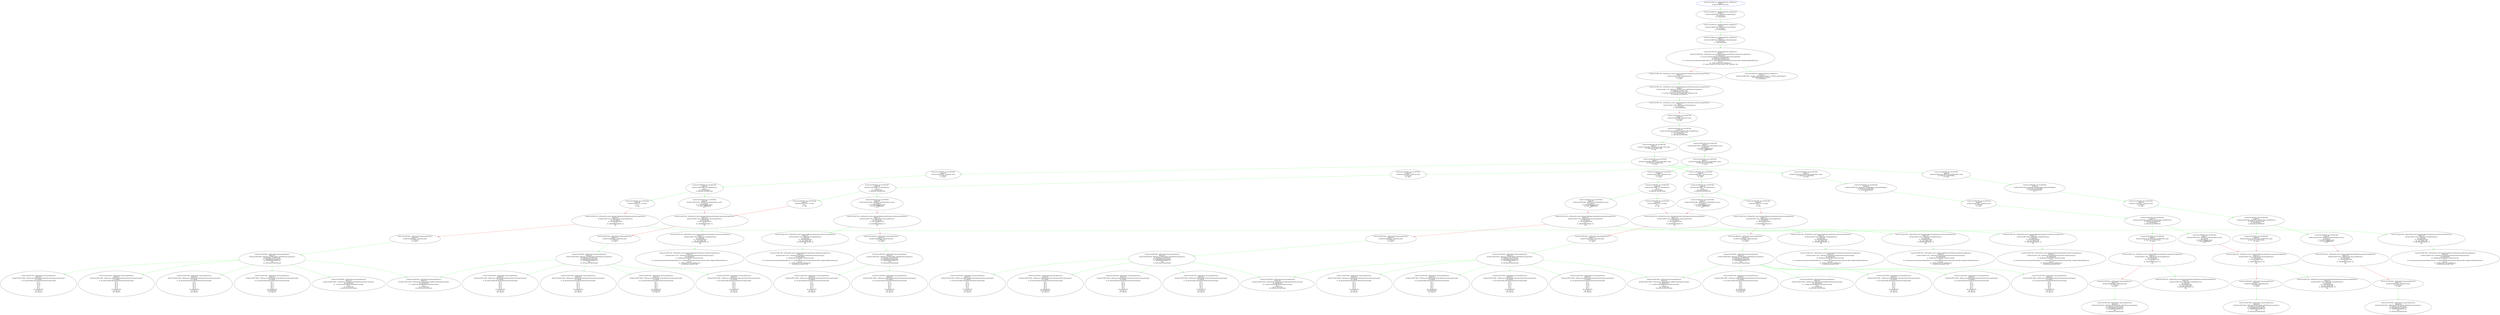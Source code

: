 strict digraph  {
	"Context:0x100870e6c +[QNLogUtils log:messageFormat:]
Depth:132
Invoke:0x100871080L +[DDLog qn_log:level:flag:context:file:function:\
line:tag:message:]
x0: DDLog
x1: qn_log:level:flag:context:file:function:line:tag:message:
x2: 1
x3: 0
x4: 64
x5: 0
x6: 0
x7: 0
\
x8: 4294967295
x9: reg_x9
x10: reg_x10
"	 [addr=4303818880,
		args="['DDLog', 'qn_log:level:flag:context:file:function:line:tag:message:', '1', '0', '64', '0', '0', '0', '4294967295', 'reg_x9', 'reg_\
x10']",
		context=4303818348,
		des="+[DDLog qn_log:level:flag:context:file:function:line:tag:message:]",
		dp=None,
		pnode="Context:0x100870e6c +[QNLogUtils log:messageFormat:]
Depth:123
Invoke:0x100870edcL -[RetFrom_0x100870ec8L initWithFormat:arguments:]
\
x0: RetFrom_0x100870ec8L
x1: initWithFormat:arguments:
x2: ASSERTION FAILED: %s
%@
x3: [NSThread isMainThread]
"];
	"Context:0x100870e6c +[QNLogUtils log:messageFormat:]
Depth:136
Invoke:0x100871080L +[DDLog qn_log:level:flag:context:file:function:\
line:tag:message:]
x0: DDLog
x1: qn_log:level:flag:context:file:function:line:tag:message:
x2: 1
x3: 0
x4: 32
x5: 0
x6: 0
x7: 0
\
x8: 4294967295
x9: reg_x9
x10: reg_x10
"	 [addr=4303818880,
		args="['DDLog', 'qn_log:level:flag:context:file:function:line:tag:message:', '1', '0', '32', '0', '0', '0', '4294967295', 'reg_x9', 'reg_\
x10']",
		context=4303818348,
		des="+[DDLog qn_log:level:flag:context:file:function:line:tag:message:]",
		dp=None,
		pnode="Context:0x100870e6c +[QNLogUtils log:messageFormat:]
Depth:125
Invoke:0x100870edcL -[RetFrom_0x100870ec8L initWithFormat:arguments:]
\
x0: RetFrom_0x100870ec8L
x1: initWithFormat:arguments:
x2: ASSERTION FAILED: %s
%@
x3: [NSThread isMainThread]
"];
	"Context:0x1008710fc +[QNLogUtils assert:statement:filename:lineNumber:method:messageFormat:]
Depth:129
Invoke:0x10087120cL +[NSString \
stringWithFormat:]
x0: NSString
x1: stringWithFormat:
x2: `%s` failed: %@
x3: ASSERTION FAILED: %s
%@
"	 [addr=4303819276,
		args="['NSString', 'stringWithFormat:', '`%s` failed: %@', 'ASSERTION FAILED: %s\n%@']",
		context=4303819004,
		des="+[NSString stringWithFormat:]",
		dp=None,
		pnode="Context:0x1008710fc +[QNLogUtils assert:statement:filename:lineNumber:method:messageFormat:]
Depth:117
Invoke:0x1008711dcL +[QNLogUtils \
log:messageFormat:]
x0: QNLogUtils
x1: log:messageFormat:
x2: 4
x3: ASSERTION FAILED: %s
%@
"];
	"Context:0x1008710fc +[QNLogUtils assert:statement:filename:lineNumber:method:messageFormat:]
Depth:135
Invoke:0x10087123cL +[QNLogUtils \
log:filename:lineNumber:method:message:]
x0: QNLogUtils
x1: log:filename:lineNumber:method:message:
x2: 1
x3: /Users/jerrychu/workstation/\
Weibo/Weibo_6.1.2_wtlogin/QNCore/QNCore/QN/Commons/UIKit+Widgets/QNBaseWebView.m
x4: 222
x5: -[QNBaseWebView loadRequest:]
x6: RetFrom_\
0x10087120cL
"	 [addr=4303819324,
		args="['QNLogUtils', 'log:filename:lineNumber:method:message:', '1', '/Users/jerrychu/workstation/Weibo/Weibo_6.1.2_wtlogin/QNCore/QNCore/\
QN/Commons/UIKit+Widgets/QNBaseWebView.m', '222', '-[QNBaseWebView loadRequest:]', 'RetFrom_0x10087120cL']",
		context=4303819004,
		des="+[QNLogUtils log:filename:lineNumber:method:message:]",
		dp=None,
		pnode="Context:0x1008710fc +[QNLogUtils assert:statement:filename:lineNumber:method:messageFormat:]
Depth:129
Invoke:0x10087120cL +[NSString \
stringWithFormat:]
x0: NSString
x1: stringWithFormat:
x2: `%s` failed: %@
x3: ASSERTION FAILED: %s
%@
"];
	"Context:0x1008710fc +[QNLogUtils assert:statement:filename:lineNumber:method:messageFormat:]
Depth:129
Invoke:0x10087120cL +[NSString \
stringWithFormat:]
x0: NSString
x1: stringWithFormat:
x2: `%s` failed: %@
x3: ASSERTION FAILED: %s
%@
" -> "Context:0x1008710fc +[QNLogUtils assert:statement:filename:lineNumber:method:messageFormat:]
Depth:135
Invoke:0x10087123cL +[QNLogUtils \
log:filename:lineNumber:method:message:]
x0: QNLogUtils
x1: log:filename:lineNumber:method:message:
x2: 1
x3: /Users/jerrychu/workstation/\
Weibo/Weibo_6.1.2_wtlogin/QNCore/QNCore/QN/Commons/UIKit+Widgets/QNBaseWebView.m
x4: 222
x5: -[QNBaseWebView loadRequest:]
x6: RetFrom_\
0x10087120cL
"	 [color=green];
	"Context:0x100870e6c +[QNLogUtils log:messageFormat:]
Depth:137
Invoke:0x100871080L +[DDLog qn_log:level:flag:context:file:function:\
line:tag:message:]
x0: DDLog
x1: qn_log:level:flag:context:file:function:line:tag:message:
x2: 1
x3: 0
x4: 32
x5: 0
x6: 0
x7: 0
\
x8: 4294967295
x9: reg_x9
x10: reg_x10
"	 [addr=4303818880,
		args="['DDLog', 'qn_log:level:flag:context:file:function:line:tag:message:', '1', '0', '32', '0', '0', '0', '4294967295', 'reg_x9', 'reg_\
x10']",
		context=4303818348,
		des="+[DDLog qn_log:level:flag:context:file:function:line:tag:message:]",
		dp=None,
		pnode="Context:0x100870e6c +[QNLogUtils log:messageFormat:]
Depth:126
Invoke:0x100870edcL -[RetFrom_0x100870ec8L initWithFormat:arguments:]
\
x0: RetFrom_0x100870ec8L
x1: initWithFormat:arguments:
x2: ASSERTION FAILED: %s
%@
x3: [NSThread isMainThread]
"];
	"Context:0x10087bf0c sub_0x10087bf0c
Depth:57
Invoke:0x10087bfb0L +[NSArray arrayWithObjects:count:]
x0: NSArray
x1: arrayWithObjects:\
count:
x2: mem_7fffffffffefeb8
x3: 0
"	 [addr=4303863728,
		args="['NSArray', 'arrayWithObjects:count:', 'mem_7fffffffffefeb8', '0']",
		context=4303863564,
		des="+[NSArray arrayWithObjects:count:]",
		dp="[NSArray arrayWithObjects:mem_7fffffffffefeb8 count:0 ]",
		pnode="Context:0x10087bf0c sub_0x10087bf0c
Depth:53
Invoke:0x10087bf74L -[RetFrom_0x100871198L isKindOfClass:]
x0: RetFrom_0x100871198L
\
x1: isKindOfClass:
x2: RetFrom_0x10087bf58L
"];
	"Context:0x10087bf0c sub_0x10087bf0c
Depth:75
Invoke:0x10087bff4L -[RetFrom_0x10087bfb0L count]
x0: RetFrom_0x10087bfb0L
x1: count
"	 [addr=4303863796,
		args="['RetFrom_0x10087bfb0L', 'count']",
		context=4303863564,
		des="-[RetFrom_0x10087bfb0L count]",
		dp=None,
		pnode="Context:0x10087bf0c sub_0x10087bf0c
Depth:57
Invoke:0x10087bfb0L +[NSArray arrayWithObjects:count:]
x0: NSArray
x1: arrayWithObjects:\
count:
x2: mem_7fffffffffefeb8
x3: 0
"];
	"Context:0x10087bf0c sub_0x10087bf0c
Depth:57
Invoke:0x10087bfb0L +[NSArray arrayWithObjects:count:]
x0: NSArray
x1: arrayWithObjects:\
count:
x2: mem_7fffffffffefeb8
x3: 0
" -> "Context:0x10087bf0c sub_0x10087bf0c
Depth:75
Invoke:0x10087bff4L -[RetFrom_0x10087bfb0L count]
x0: RetFrom_0x10087bfb0L
x1: count
"	 [color=green];
	"Context:0x100870e6c +[QNLogUtils log:messageFormat:]
Depth:135
Invoke:0x100871080L +[DDLog qn_log:level:flag:context:file:function:\
line:tag:message:]
x0: DDLog
x1: qn_log:level:flag:context:file:function:line:tag:message:
x2: 1
x3: 0
x4: 32
x5: 0
x6: 0
x7: 0
\
x8: 4294967295
x9: reg_x9
x10: reg_x10
"	 [addr=4303818880,
		args="['DDLog', 'qn_log:level:flag:context:file:function:line:tag:message:', '1', '0', '32', '0', '0', '0', '4294967295', 'reg_x9', 'reg_\
x10']",
		context=4303818348,
		des="+[DDLog qn_log:level:flag:context:file:function:line:tag:message:]",
		dp=None,
		pnode="Context:0x100870e6c +[QNLogUtils log:messageFormat:]
Depth:124
Invoke:0x100870edcL -[RetFrom_0x100870ec8L initWithFormat:arguments:]
\
x0: RetFrom_0x100870ec8L
x1: initWithFormat:arguments:
x2: ASSERTION FAILED: %s
%@
x3: [NSThread isMainThread]
"];
	"Context:0x100870e6c +[QNLogUtils log:messageFormat:]
Depth:129
Invoke:0x100870ec8L +[NSString alloc]
x0: NSString
x1: alloc
"	 [addr=4303818440,
		args="['NSString', 'alloc']",
		context=4303818348,
		des="+[NSString alloc]",
		dp="[NSString alloc]",
		pnode="Context:0x1008710fc +[QNLogUtils assert:statement:filename:lineNumber:method:messageFormat:]
Depth:122
Invoke:0x1008711dcL +[QNLogUtils \
log:messageFormat:]
x0: QNLogUtils
x1: log:messageFormat:
x2: 4
x3: ASSERTION FAILED: %s
%@
"];
	"Context:0x100870e6c +[QNLogUtils log:messageFormat:]
Depth:132
Invoke:0x100870edcL -[RetFrom_0x100870ec8L initWithFormat:arguments:]
\
x0: RetFrom_0x100870ec8L
x1: initWithFormat:arguments:
x2: ASSERTION FAILED: %s
%@
x3: [NSThread isMainThread]
"	 [addr=4303818460,
		args="['RetFrom_0x100870ec8L', 'initWithFormat:arguments:', 'ASSERTION FAILED: %s\n%@', '[NSThread isMainThread]']",
		context=4303818348,
		des="-[RetFrom_0x100870ec8L initWithFormat:arguments:]",
		dp=None,
		pnode="Context:0x100870e6c +[QNLogUtils log:messageFormat:]
Depth:129
Invoke:0x100870ec8L +[NSString alloc]
x0: NSString
x1: alloc
"];
	"Context:0x100870e6c +[QNLogUtils log:messageFormat:]
Depth:129
Invoke:0x100870ec8L +[NSString alloc]
x0: NSString
x1: alloc
" -> "Context:0x100870e6c +[QNLogUtils log:messageFormat:]
Depth:132
Invoke:0x100870edcL -[RetFrom_0x100870ec8L initWithFormat:arguments:]
\
x0: RetFrom_0x100870ec8L
x1: initWithFormat:arguments:
x2: ASSERTION FAILED: %s
%@
x3: [NSThread isMainThread]
"	 [color=green];
	"Context:0x100870e6c +[QNLogUtils log:messageFormat:]
Depth:134
Invoke:0x100871080L +[DDLog qn_log:level:flag:context:file:function:\
line:tag:message:]
x0: DDLog
x1: qn_log:level:flag:context:file:function:line:tag:message:
x2: 1
x3: 0
x4: 4
x5: 0
x6: 0
x7: 0
x8: \
4294967295
x9: 4303818972
x10: reg_x10
"	 [addr=4303818880,
		args="['DDLog', 'qn_log:level:flag:context:file:function:line:tag:message:', '1', '0', '4', '0', '0', '0', '4294967295', '4303818972', '\
reg_x10']",
		context=4303818348,
		des="+[DDLog qn_log:level:flag:context:file:function:line:tag:message:]",
		dp=None,
		pnode="Context:0x100870e6c +[QNLogUtils log:messageFormat:]
Depth:124
Invoke:0x100870edcL -[RetFrom_0x100870ec8L initWithFormat:arguments:]
\
x0: RetFrom_0x100870ec8L
x1: initWithFormat:arguments:
x2: ASSERTION FAILED: %s
%@
x3: [NSThread isMainThread]
"];
	"Context:0x10087bf0c sub_0x10087bf0c
Depth:92
Invoke:0x10087c050L +[NSArray class]
x0: NSArray
x1: class
"	 [addr=4303863888,
		args="['NSArray', 'class']",
		context=4303863564,
		des="+[NSArray class]",
		dp=None,
		pnode="Context:0x10087bf0c sub_0x10087bf0c
Depth:83
Invoke:0x10087c034L -[RetFrom_0x10087bfb0L subarrayWithRange:]
x0: RetFrom_0x10087bfb0L
\
x1: subarrayWithRange:
x2: 0
"];
	"Context:0x10087bf0c sub_0x10087bf0c
Depth:95
Invoke:0x10087c060L -[RetFrom_0x10087c034L isKindOfClass:]
x0: RetFrom_0x10087c034L
\
x1: isKindOfClass:
x2: RetFrom_0x10087c050L
"	 [addr=4303863904,
		args="['RetFrom_0x10087c034L', 'isKindOfClass:', 'RetFrom_0x10087c050L']",
		context=4303863564,
		des="-[RetFrom_0x10087c034L isKindOfClass:]",
		dp=None,
		pnode="Context:0x10087bf0c sub_0x10087bf0c
Depth:92
Invoke:0x10087c050L +[NSArray class]
x0: NSArray
x1: class
"];
	"Context:0x10087bf0c sub_0x10087bf0c
Depth:92
Invoke:0x10087c050L +[NSArray class]
x0: NSArray
x1: class
" -> "Context:0x10087bf0c sub_0x10087bf0c
Depth:95
Invoke:0x10087c060L -[RetFrom_0x10087c034L isKindOfClass:]
x0: RetFrom_0x10087c034L
\
x1: isKindOfClass:
x2: RetFrom_0x10087c050L
"	 [color=green];
	"Context:0x100870e6c +[QNLogUtils log:messageFormat:]
Depth:134
Invoke:0x100871080L +[DDLog qn_log:level:flag:context:file:function:\
line:tag:message:]
x0: DDLog
x1: qn_log:level:flag:context:file:function:line:tag:message:
x2: 1
x3: 0
x4: 16
x5: 0
x6: 0
x7: 0
\
x8: 4294967295
x9: reg_x9
x10: reg_x10
"	 [addr=4303818880,
		args="['DDLog', 'qn_log:level:flag:context:file:function:line:tag:message:', '1', '0', '16', '0', '0', '0', '4294967295', 'reg_x9', 'reg_\
x10']",
		context=4303818348,
		des="+[DDLog qn_log:level:flag:context:file:function:line:tag:message:]",
		dp=None,
		pnode="Context:0x100870e6c +[QNLogUtils log:messageFormat:]
Depth:125
Invoke:0x100870edcL -[RetFrom_0x100870ec8L initWithFormat:arguments:]
\
x0: RetFrom_0x100870ec8L
x1: initWithFormat:arguments:
x2: ASSERTION FAILED: %s
%@
x3: [NSThread isMainThread]
"];
	"Context:0x100870e6c +[QNLogUtils log:messageFormat:]
Depth:136
Invoke:0x100871080L +[DDLog qn_log:level:flag:context:file:function:\
line:tag:message:]
x0: DDLog
x1: qn_log:level:flag:context:file:function:line:tag:message:
x2: 1
x3: 0
x4: 64
x5: 0
x6: 0
x7: 0
\
x8: 4294967295
x9: reg_x9
x10: reg_x10
"	 [addr=4303818880,
		args="['DDLog', 'qn_log:level:flag:context:file:function:line:tag:message:', '1', '0', '64', '0', '0', '0', '4294967295', 'reg_x9', 'reg_\
x10']",
		context=4303818348,
		des="+[DDLog qn_log:level:flag:context:file:function:line:tag:message:]",
		dp=None,
		pnode="Context:0x100870e6c +[QNLogUtils log:messageFormat:]
Depth:127
Invoke:0x100870edcL -[RetFrom_0x100870ec8L initWithFormat:arguments:]
\
x0: RetFrom_0x100870ec8L
x1: initWithFormat:arguments:
x2: ASSERTION FAILED: %s
%@
x3: [NSThread isMainThread]
"];
	"Context:0x100870e6c +[QNLogUtils log:messageFormat:]
Depth:132
Invoke:0x100871080L +[DDLog qn_log:level:flag:context:file:function:\
line:tag:message:]
x0: DDLog
x1: qn_log:level:flag:context:file:function:line:tag:message:
x2: 1
x3: 0
x4: 16
x5: 0
x6: 0
x7: 0
\
x8: 4294967295
x9: reg_x9
x10: reg_x10
"	 [addr=4303818880,
		args="['DDLog', 'qn_log:level:flag:context:file:function:line:tag:message:', '1', '0', '16', '0', '0', '0', '4294967295', 'reg_x9', 'reg_\
x10']",
		context=4303818348,
		des="+[DDLog qn_log:level:flag:context:file:function:line:tag:message:]",
		dp=None,
		pnode="Context:0x100870e6c +[QNLogUtils log:messageFormat:]
Depth:123
Invoke:0x100870edcL -[RetFrom_0x100870ec8L initWithFormat:arguments:]
\
x0: RetFrom_0x100870ec8L
x1: initWithFormat:arguments:
x2: ASSERTION FAILED: %s
%@
x3: [NSThread isMainThread]
"];
	"Context:0x10087bf0c sub_0x10087bf0c
Depth:86
Invoke:0x10087c060L +[0 isKindOfClass:]
x0: 0
x1: isKindOfClass:
x2: RetFrom_0x10087c050L
"	 [addr=4303863904,
		args="['0', 'isKindOfClass:', 'RetFrom_0x10087c050L']",
		context=4303863564,
		des="+[0 isKindOfClass:]",
		dp=None,
		pnode="Context:0x10087bf0c sub_0x10087bf0c
Depth:83
Invoke:0x10087c050L +[NSArray class]
x0: NSArray
x1: class
"];
	"Context:0x10087bf0c sub_0x10087bf0c
Depth:90
Invoke:0x10087c094L +[NSArray arrayWithObjects:count:]
x0: NSArray
x1: arrayWithObjects:\
count:
x2: mem_7fffffffffefeb8
x3: 0
"	 [addr=4303863956,
		args="['NSArray', 'arrayWithObjects:count:', 'mem_7fffffffffefeb8', '0']",
		context=4303863564,
		des="+[NSArray arrayWithObjects:count:]",
		dp=None,
		pnode="Context:0x10087bf0c sub_0x10087bf0c
Depth:86
Invoke:0x10087c060L +[0 isKindOfClass:]
x0: 0
x1: isKindOfClass:
x2: RetFrom_0x10087c050L
"];
	"Context:0x10087bf0c sub_0x10087bf0c
Depth:86
Invoke:0x10087c060L +[0 isKindOfClass:]
x0: 0
x1: isKindOfClass:
x2: RetFrom_0x10087c050L
" -> "Context:0x10087bf0c sub_0x10087bf0c
Depth:90
Invoke:0x10087c094L +[NSArray arrayWithObjects:count:]
x0: NSArray
x1: arrayWithObjects:\
count:
x2: mem_7fffffffffefeb8
x3: 0
"	 [color=green];
	"Context:0x10087bf0c sub_0x10087bf0c
Depth:90
Invoke:0x10087c074L +[0 copy]
x0: 0
x1: copy
"	 [addr=4303863924,
		args="['0', 'copy']",
		context=4303863564,
		des="+[0 copy]",
		dp=None,
		pnode="Context:0x10087bf0c sub_0x10087bf0c
Depth:86
Invoke:0x10087c060L +[0 isKindOfClass:]
x0: 0
x1: isKindOfClass:
x2: RetFrom_0x10087c050L
"];
	"Context:0x10087bf0c sub_0x10087bf0c
Depth:86
Invoke:0x10087c060L +[0 isKindOfClass:]
x0: 0
x1: isKindOfClass:
x2: RetFrom_0x10087c050L
" -> "Context:0x10087bf0c sub_0x10087bf0c
Depth:90
Invoke:0x10087c074L +[0 copy]
x0: 0
x1: copy
"	 [color=green];
	"Context:0x10087bf0c sub_0x10087bf0c
Depth:50
Invoke:0x10087bf58L +[NSArray class]
x0: NSArray
x1: class
"	 [addr=4303863640,
		args="['NSArray', 'class']",
		context=4303863564,
		des="+[NSArray class]",
		dp=None,
		pnode="Context:0x1008710fc +[QNLogUtils assert:statement:filename:lineNumber:method:messageFormat:]
Depth:37
Invoke:0x100871198L +[NSThread \
callStackSymbols]
x0: NSThread
x1: callStackSymbols
"];
	"Context:0x10087bf0c sub_0x10087bf0c
Depth:53
Invoke:0x10087bf74L -[RetFrom_0x100871198L isKindOfClass:]
x0: RetFrom_0x100871198L
\
x1: isKindOfClass:
x2: RetFrom_0x10087bf58L
"	 [addr=4303863668,
		args="['RetFrom_0x100871198L', 'isKindOfClass:', 'RetFrom_0x10087bf58L']",
		context=4303863564,
		des="-[RetFrom_0x100871198L isKindOfClass:]",
		dp=None,
		pnode="Context:0x10087bf0c sub_0x10087bf0c
Depth:50
Invoke:0x10087bf58L +[NSArray class]
x0: NSArray
x1: class
"];
	"Context:0x10087bf0c sub_0x10087bf0c
Depth:50
Invoke:0x10087bf58L +[NSArray class]
x0: NSArray
x1: class
" -> "Context:0x10087bf0c sub_0x10087bf0c
Depth:53
Invoke:0x10087bf74L -[RetFrom_0x100871198L isKindOfClass:]
x0: RetFrom_0x100871198L
\
x1: isKindOfClass:
x2: RetFrom_0x10087bf58L
"	 [color=green];
	"Context:0x10087bf0c sub_0x10087bf0c
Depth:87
Invoke:0x10087c074L +[0 copy]
x0: 0
x1: copy
"	 [addr=4303863924,
		args="['0', 'copy']",
		context=4303863564,
		des="+[0 copy]",
		dp=None,
		pnode="Context:0x10087bf0c sub_0x10087bf0c
Depth:83
Invoke:0x10087c060L +[0 isKindOfClass:]
x0: 0
x1: isKindOfClass:
x2: RetFrom_0x10087c050L
"];
	"Context:0x1008710fc +[QNLogUtils assert:statement:filename:lineNumber:method:messageFormat:]
Depth:112
Invoke:0x1008711dcL +[QNLogUtils \
log:messageFormat:]
x0: QNLogUtils
x1: log:messageFormat:
x2: 4
x3: ASSERTION FAILED: %s
%@
"	 [addr=4303819228,
		args="['QNLogUtils', 'log:messageFormat:', '4', 'ASSERTION FAILED: %s\n%@']",
		context=4303819004,
		des="+[QNLogUtils log:messageFormat:]",
		dp=None,
		pnode="Context:0x10087bf0c sub_0x10087bf0c
Depth:87
Invoke:0x10087c074L +[0 copy]
x0: 0
x1: copy
"];
	"Context:0x10087bf0c sub_0x10087bf0c
Depth:87
Invoke:0x10087c074L +[0 copy]
x0: 0
x1: copy
" -> "Context:0x1008710fc +[QNLogUtils assert:statement:filename:lineNumber:method:messageFormat:]
Depth:112
Invoke:0x1008711dcL +[QNLogUtils \
log:messageFormat:]
x0: QNLogUtils
x1: log:messageFormat:
x2: 4
x3: ASSERTION FAILED: %s
%@
"	 [color=red];
	"Context:0x10087bf0c sub_0x10087bf0c
Depth:85
Invoke:0x10087c060L +[0 isKindOfClass:]
x0: 0
x1: isKindOfClass:
x2: RetFrom_0x10087c050L
"	 [addr=4303863904,
		args="['0', 'isKindOfClass:', 'RetFrom_0x10087c050L']",
		context=4303863564,
		des="+[0 isKindOfClass:]",
		dp=None,
		pnode="Context:0x10087bf0c sub_0x10087bf0c
Depth:82
Invoke:0x10087c050L +[NSArray class]
x0: NSArray
x1: class
"];
	"Context:0x10087bf0c sub_0x10087bf0c
Depth:89
Invoke:0x10087c094L +[NSArray arrayWithObjects:count:]
x0: NSArray
x1: arrayWithObjects:\
count:
x2: mem_7fffffffffefeb8
x3: 0
"	 [addr=4303863956,
		args="['NSArray', 'arrayWithObjects:count:', 'mem_7fffffffffefeb8', '0']",
		context=4303863564,
		des="+[NSArray arrayWithObjects:count:]",
		dp=None,
		pnode="Context:0x10087bf0c sub_0x10087bf0c
Depth:85
Invoke:0x10087c060L +[0 isKindOfClass:]
x0: 0
x1: isKindOfClass:
x2: RetFrom_0x10087c050L
"];
	"Context:0x10087bf0c sub_0x10087bf0c
Depth:85
Invoke:0x10087c060L +[0 isKindOfClass:]
x0: 0
x1: isKindOfClass:
x2: RetFrom_0x10087c050L
" -> "Context:0x10087bf0c sub_0x10087bf0c
Depth:89
Invoke:0x10087c094L +[NSArray arrayWithObjects:count:]
x0: NSArray
x1: arrayWithObjects:\
count:
x2: mem_7fffffffffefeb8
x3: 0
"	 [color=green];
	"Context:0x10087bf0c sub_0x10087bf0c
Depth:89
Invoke:0x10087c074L +[0 copy]
x0: 0
x1: copy
"	 [addr=4303863924,
		args="['0', 'copy']",
		context=4303863564,
		des="+[0 copy]",
		dp=None,
		pnode="Context:0x10087bf0c sub_0x10087bf0c
Depth:85
Invoke:0x10087c060L +[0 isKindOfClass:]
x0: 0
x1: isKindOfClass:
x2: RetFrom_0x10087c050L
"];
	"Context:0x10087bf0c sub_0x10087bf0c
Depth:85
Invoke:0x10087c060L +[0 isKindOfClass:]
x0: 0
x1: isKindOfClass:
x2: RetFrom_0x10087c050L
" -> "Context:0x10087bf0c sub_0x10087bf0c
Depth:89
Invoke:0x10087c074L +[0 copy]
x0: 0
x1: copy
"	 [color=green];
	"Context:0x1008710fc +[QNLogUtils assert:statement:filename:lineNumber:method:messageFormat:]
Depth:132
Invoke:0x10087123cL +[QNLogUtils \
log:filename:lineNumber:method:message:]
x0: QNLogUtils
x1: log:filename:lineNumber:method:message:
x2: 1
x3: /Users/jerrychu/workstation/\
Weibo/Weibo_6.1.2_wtlogin/QNCore/QNCore/QN/Commons/UIKit+Widgets/QNBaseWebView.m
x4: 222
x5: -[QNBaseWebView loadRequest:]
x6: RetFrom_\
0x10087120cL
"	 [addr=4303819324,
		args="['QNLogUtils', 'log:filename:lineNumber:method:message:', '1', '/Users/jerrychu/workstation/Weibo/Weibo_6.1.2_wtlogin/QNCore/QNCore/\
QN/Commons/UIKit+Widgets/QNBaseWebView.m', '222', '-[QNBaseWebView loadRequest:]', 'RetFrom_0x10087120cL']",
		context=4303819004,
		des="+[QNLogUtils log:filename:lineNumber:method:message:]",
		dp=None,
		pnode="Context:0x1008710fc +[QNLogUtils assert:statement:filename:lineNumber:method:messageFormat:]
Depth:126
Invoke:0x10087120cL +[NSString \
stringWithFormat:]
x0: NSString
x1: stringWithFormat:
x2: `%s` failed: %@
x3: ASSERTION FAILED: %s
%@
"];
	"Context:0x1008710fc +[QNLogUtils assert:statement:filename:lineNumber:method:messageFormat:]
Depth:131
Invoke:0x10087123cL +[QNLogUtils \
log:filename:lineNumber:method:message:]
x0: QNLogUtils
x1: log:filename:lineNumber:method:message:
x2: 1
x3: /Users/jerrychu/workstation/\
Weibo/Weibo_6.1.2_wtlogin/QNCore/QNCore/QN/Commons/UIKit+Widgets/QNBaseWebView.m
x4: 222
x5: -[QNBaseWebView loadRequest:]
x6: RetFrom_\
0x10087120cL
"	 [addr=4303819324,
		args="['QNLogUtils', 'log:filename:lineNumber:method:message:', '1', '/Users/jerrychu/workstation/Weibo/Weibo_6.1.2_wtlogin/QNCore/QNCore/\
QN/Commons/UIKit+Widgets/QNBaseWebView.m', '222', '-[QNBaseWebView loadRequest:]', 'RetFrom_0x10087120cL']",
		context=4303819004,
		des="+[QNLogUtils log:filename:lineNumber:method:message:]",
		dp=None,
		pnode="Context:0x1008710fc +[QNLogUtils assert:statement:filename:lineNumber:method:messageFormat:]
Depth:125
Invoke:0x10087120cL +[NSString \
stringWithFormat:]
x0: NSString
x1: stringWithFormat:
x2: `%s` failed: %@
x3: ASSERTION FAILED: %s
%@
"];
	"Context:0x100870e6c +[QNLogUtils log:messageFormat:]
Depth:127
Invoke:0x100870edcL -[RetFrom_0x100870ec8L initWithFormat:arguments:]
\
x0: RetFrom_0x100870ec8L
x1: initWithFormat:arguments:
x2: ASSERTION FAILED: %s
%@
x3: [NSThread isMainThread]
"	 [addr=4303818460,
		args="['RetFrom_0x100870ec8L', 'initWithFormat:arguments:', 'ASSERTION FAILED: %s\n%@', '[NSThread isMainThread]']",
		context=4303818348,
		des="-[RetFrom_0x100870ec8L initWithFormat:arguments:]",
		dp=None,
		pnode="Context:0x100870e6c +[QNLogUtils log:messageFormat:]
Depth:124
Invoke:0x100870ec8L +[NSString alloc]
x0: NSString
x1: alloc
"];
	"Context:0x100870e6c +[QNLogUtils log:messageFormat:]
Depth:127
Invoke:0x100870edcL -[RetFrom_0x100870ec8L initWithFormat:arguments:]
\
x0: RetFrom_0x100870ec8L
x1: initWithFormat:arguments:
x2: ASSERTION FAILED: %s
%@
x3: [NSThread isMainThread]
" -> "Context:0x100870e6c +[QNLogUtils log:messageFormat:]
Depth:136
Invoke:0x100871080L +[DDLog qn_log:level:flag:context:file:function:\
line:tag:message:]
x0: DDLog
x1: qn_log:level:flag:context:file:function:line:tag:message:
x2: 1
x3: 0
x4: 64
x5: 0
x6: 0
x7: 0
\
x8: 4294967295
x9: reg_x9
x10: reg_x10
"	 [color=green];
	"Context:0x100870e6c +[QNLogUtils log:messageFormat:]
Depth:136
Invoke:0x100871080L +[DDLog qn_log:level:flag:context:file:function:\
line:tag:message:]
x0: DDLog
x1: qn_log:level:flag:context:file:function:line:tag:message:
x2: 1
x3: 0
x4: 16
x5: 0
x6: 0
x7: 0
\
x8: 4294967295
x9: reg_x9
x10: reg_x10
"	 [addr=4303818880,
		args="['DDLog', 'qn_log:level:flag:context:file:function:line:tag:message:', '1', '0', '16', '0', '0', '0', '4294967295', 'reg_x9', 'reg_\
x10']",
		context=4303818348,
		des="+[DDLog qn_log:level:flag:context:file:function:line:tag:message:]",
		dp=None,
		pnode="Context:0x100870e6c +[QNLogUtils log:messageFormat:]
Depth:127
Invoke:0x100870edcL -[RetFrom_0x100870ec8L initWithFormat:arguments:]
\
x0: RetFrom_0x100870ec8L
x1: initWithFormat:arguments:
x2: ASSERTION FAILED: %s
%@
x3: [NSThread isMainThread]
"];
	"Context:0x100870e6c +[QNLogUtils log:messageFormat:]
Depth:127
Invoke:0x100870edcL -[RetFrom_0x100870ec8L initWithFormat:arguments:]
\
x0: RetFrom_0x100870ec8L
x1: initWithFormat:arguments:
x2: ASSERTION FAILED: %s
%@
x3: [NSThread isMainThread]
" -> "Context:0x100870e6c +[QNLogUtils log:messageFormat:]
Depth:136
Invoke:0x100871080L +[DDLog qn_log:level:flag:context:file:function:\
line:tag:message:]
x0: DDLog
x1: qn_log:level:flag:context:file:function:line:tag:message:
x2: 1
x3: 0
x4: 16
x5: 0
x6: 0
x7: 0
\
x8: 4294967295
x9: reg_x9
x10: reg_x10
"	 [color=green];
	"Context:0x100870e6c +[QNLogUtils log:messageFormat:]
Depth:121
Invoke:0x100870ec8L +[NSString alloc]
x0: NSString
x1: alloc
"	 [addr=4303818440,
		args="['NSString', 'alloc']",
		context=4303818348,
		des="+[NSString alloc]",
		dp="[NSString alloc]",
		pnode="Context:0x1008710fc +[QNLogUtils assert:statement:filename:lineNumber:method:messageFormat:]
Depth:114
Invoke:0x1008711dcL +[QNLogUtils \
log:messageFormat:]
x0: QNLogUtils
x1: log:messageFormat:
x2: 4
x3: ASSERTION FAILED: %s
%@
"];
	"Context:0x100870e6c +[QNLogUtils log:messageFormat:]
Depth:124
Invoke:0x100870edcL -[RetFrom_0x100870ec8L initWithFormat:arguments:]
\
x0: RetFrom_0x100870ec8L
x1: initWithFormat:arguments:
x2: ASSERTION FAILED: %s
%@
x3: [NSThread isMainThread]
"	 [addr=4303818460,
		args="['RetFrom_0x100870ec8L', 'initWithFormat:arguments:', 'ASSERTION FAILED: %s\n%@', '[NSThread isMainThread]']",
		context=4303818348,
		des="-[RetFrom_0x100870ec8L initWithFormat:arguments:]",
		dp=None,
		pnode="Context:0x100870e6c +[QNLogUtils log:messageFormat:]
Depth:121
Invoke:0x100870ec8L +[NSString alloc]
x0: NSString
x1: alloc
"];
	"Context:0x100870e6c +[QNLogUtils log:messageFormat:]
Depth:121
Invoke:0x100870ec8L +[NSString alloc]
x0: NSString
x1: alloc
" -> "Context:0x100870e6c +[QNLogUtils log:messageFormat:]
Depth:124
Invoke:0x100870edcL -[RetFrom_0x100870ec8L initWithFormat:arguments:]
\
x0: RetFrom_0x100870ec8L
x1: initWithFormat:arguments:
x2: ASSERTION FAILED: %s
%@
x3: [NSThread isMainThread]
"	 [color=green];
	"Context:0x1008710fc +[QNLogUtils assert:statement:filename:lineNumber:method:messageFormat:]
Depth:113
Invoke:0x1008711dcL +[QNLogUtils \
log:messageFormat:]
x0: QNLogUtils
x1: log:messageFormat:
x2: 4
x3: ASSERTION FAILED: %s
%@
"	 [addr=4303819228,
		args="['QNLogUtils', 'log:messageFormat:', '4', 'ASSERTION FAILED: %s\n%@']",
		context=4303819004,
		des="+[QNLogUtils log:messageFormat:]",
		dp=None,
		pnode="Context:0x10087bf0c sub_0x10087bf0c
Depth:88
Invoke:0x10087c074L +[0 copy]
x0: 0
x1: copy
"];
	"Context:0x1008710fc +[QNLogUtils assert:statement:filename:lineNumber:method:messageFormat:]
Depth:125
Invoke:0x10087120cL +[NSString \
stringWithFormat:]
x0: NSString
x1: stringWithFormat:
x2: `%s` failed: %@
x3: ASSERTION FAILED: %s
%@
"	 [addr=4303819276,
		args="['NSString', 'stringWithFormat:', '`%s` failed: %@', 'ASSERTION FAILED: %s\n%@']",
		context=4303819004,
		des="+[NSString stringWithFormat:]",
		dp=None,
		pnode="Context:0x1008710fc +[QNLogUtils assert:statement:filename:lineNumber:method:messageFormat:]
Depth:113
Invoke:0x1008711dcL +[QNLogUtils \
log:messageFormat:]
x0: QNLogUtils
x1: log:messageFormat:
x2: 4
x3: ASSERTION FAILED: %s
%@
"];
	"Context:0x1008710fc +[QNLogUtils assert:statement:filename:lineNumber:method:messageFormat:]
Depth:113
Invoke:0x1008711dcL +[QNLogUtils \
log:messageFormat:]
x0: QNLogUtils
x1: log:messageFormat:
x2: 4
x3: ASSERTION FAILED: %s
%@
" -> "Context:0x1008710fc +[QNLogUtils assert:statement:filename:lineNumber:method:messageFormat:]
Depth:125
Invoke:0x10087120cL +[NSString \
stringWithFormat:]
x0: NSString
x1: stringWithFormat:
x2: `%s` failed: %@
x3: ASSERTION FAILED: %s
%@
"	 [color=green];
	"Context:0x100870e6c +[QNLogUtils log:messageFormat:]
Depth:120
Invoke:0x100870ec8L +[NSString alloc]
x0: NSString
x1: alloc
"	 [addr=4303818440,
		args="['NSString', 'alloc']",
		context=4303818348,
		des="+[NSString alloc]",
		dp="[NSString alloc]",
		pnode="Context:0x1008710fc +[QNLogUtils assert:statement:filename:lineNumber:method:messageFormat:]
Depth:113
Invoke:0x1008711dcL +[QNLogUtils \
log:messageFormat:]
x0: QNLogUtils
x1: log:messageFormat:
x2: 4
x3: ASSERTION FAILED: %s
%@
"];
	"Context:0x1008710fc +[QNLogUtils assert:statement:filename:lineNumber:method:messageFormat:]
Depth:113
Invoke:0x1008711dcL +[QNLogUtils \
log:messageFormat:]
x0: QNLogUtils
x1: log:messageFormat:
x2: 4
x3: ASSERTION FAILED: %s
%@
" -> "Context:0x100870e6c +[QNLogUtils log:messageFormat:]
Depth:120
Invoke:0x100870ec8L +[NSString alloc]
x0: NSString
x1: alloc
"	 [color=red];
	"Context:0x100870e6c +[QNLogUtils log:messageFormat:]
Depth:124
Invoke:0x100870ec8L +[NSString alloc]
x0: NSString
x1: alloc
"	 [addr=4303818440,
		args="['NSString', 'alloc']",
		context=4303818348,
		des="+[NSString alloc]",
		dp="[NSString alloc]",
		pnode="Context:0x1008710fc +[QNLogUtils assert:statement:filename:lineNumber:method:messageFormat:]
Depth:117
Invoke:0x1008711dcL +[QNLogUtils \
log:messageFormat:]
x0: QNLogUtils
x1: log:messageFormat:
x2: 4
x3: ASSERTION FAILED: %s
%@
"];
	"Context:0x100870e6c +[QNLogUtils log:messageFormat:]
Depth:124
Invoke:0x100870ec8L +[NSString alloc]
x0: NSString
x1: alloc
" -> "Context:0x100870e6c +[QNLogUtils log:messageFormat:]
Depth:127
Invoke:0x100870edcL -[RetFrom_0x100870ec8L initWithFormat:arguments:]
\
x0: RetFrom_0x100870ec8L
x1: initWithFormat:arguments:
x2: ASSERTION FAILED: %s
%@
x3: [NSThread isMainThread]
"	 [color=green];
	"Context:0x1008710fc +[QNLogUtils assert:statement:filename:lineNumber:method:messageFormat:]
Depth:28
Invoke:0x10087115cL +[NSString \
alloc]
x0: NSString
x1: alloc
"	 [addr=4303819100,
		args="['NSString', 'alloc']",
		context=4303819004,
		des="+[NSString alloc]",
		dp="[NSString alloc]",
		pnode="Context:0x1008675e0 -[QNBaseWebView loadRequest:]
Depth:21
Invoke:0x1008676a0L +[QNLogUtils assert:statement:filename:lineNumber:\
method:messageFormat:]
x0: QNLogUtils
x1: assert:statement:filename:lineNumber:method:messageFormat:
x2: RetFrom_0x100867628L
x3: [\
NSThread isMainThread]
x4: /Users/jerrychu/workstation/Weibo/Weibo_6.1.2_wtlogin/QNCore/QNCore/QN/Commons/UIKit+Widgets/QNBaseWebView.m
\
x5: 222
x6: -[QNBaseWebView loadRequest:]
x7: current thread is not main thread: %@, stacktrace: %@
"];
	"Context:0x1008710fc +[QNLogUtils assert:statement:filename:lineNumber:method:messageFormat:]
Depth:31
Invoke:0x100871170L -[RetFrom_\
0x10087115cL initWithFormat:arguments:]
x0: RetFrom_0x10087115cL
x1: initWithFormat:arguments:
x2: current thread is not main thread: %@, \
stacktrace: %@
x3: RetFrom_0x10086763cL
"	 [addr=4303819120,
		args="['RetFrom_0x10087115cL', 'initWithFormat:arguments:', 'current thread is not main thread: %@, stacktrace: %@', 'RetFrom_0x10086763cL']",
		context=4303819004,
		des="-[RetFrom_0x10087115cL initWithFormat:arguments:]",
		dp=None,
		pnode="Context:0x1008710fc +[QNLogUtils assert:statement:filename:lineNumber:method:messageFormat:]
Depth:28
Invoke:0x10087115cL +[NSString \
alloc]
x0: NSString
x1: alloc
"];
	"Context:0x1008710fc +[QNLogUtils assert:statement:filename:lineNumber:method:messageFormat:]
Depth:28
Invoke:0x10087115cL +[NSString \
alloc]
x0: NSString
x1: alloc
" -> "Context:0x1008710fc +[QNLogUtils assert:statement:filename:lineNumber:method:messageFormat:]
Depth:31
Invoke:0x100871170L -[RetFrom_\
0x10087115cL initWithFormat:arguments:]
x0: RetFrom_0x10087115cL
x1: initWithFormat:arguments:
x2: current thread is not main thread: %@, \
stacktrace: %@
x3: RetFrom_0x10086763cL
"	 [color=green];
	"Context:0x100870e6c +[QNLogUtils log:messageFormat:]
Depth:131
Invoke:0x100870ec8L +[NSString alloc]
x0: NSString
x1: alloc
"	 [addr=4303818440,
		args="['NSString', 'alloc']",
		context=4303818348,
		des="+[NSString alloc]",
		dp="[NSString alloc]",
		pnode="Context:0x1008710fc +[QNLogUtils assert:statement:filename:lineNumber:method:messageFormat:]
Depth:124
Invoke:0x1008711dcL +[QNLogUtils \
log:messageFormat:]
x0: QNLogUtils
x1: log:messageFormat:
x2: 4
x3: ASSERTION FAILED: %s
%@
"];
	"Context:0x100870e6c +[QNLogUtils log:messageFormat:]
Depth:134
Invoke:0x100870edcL -[RetFrom_0x100870ec8L initWithFormat:arguments:]
\
x0: RetFrom_0x100870ec8L
x1: initWithFormat:arguments:
x2: ASSERTION FAILED: %s
%@
x3: [NSThread isMainThread]
"	 [addr=4303818460,
		args="['RetFrom_0x100870ec8L', 'initWithFormat:arguments:', 'ASSERTION FAILED: %s\n%@', '[NSThread isMainThread]']",
		context=4303818348,
		des="-[RetFrom_0x100870ec8L initWithFormat:arguments:]",
		dp=None,
		pnode="Context:0x100870e6c +[QNLogUtils log:messageFormat:]
Depth:131
Invoke:0x100870ec8L +[NSString alloc]
x0: NSString
x1: alloc
"];
	"Context:0x100870e6c +[QNLogUtils log:messageFormat:]
Depth:131
Invoke:0x100870ec8L +[NSString alloc]
x0: NSString
x1: alloc
" -> "Context:0x100870e6c +[QNLogUtils log:messageFormat:]
Depth:134
Invoke:0x100870edcL -[RetFrom_0x100870ec8L initWithFormat:arguments:]
\
x0: RetFrom_0x100870ec8L
x1: initWithFormat:arguments:
x2: ASSERTION FAILED: %s
%@
x3: [NSThread isMainThread]
"	 [color=green];
	"Context:0x1008710fc +[QNLogUtils assert:statement:filename:lineNumber:method:messageFormat:]
Depth:126
Invoke:0x10087120cL +[NSString \
stringWithFormat:]
x0: NSString
x1: stringWithFormat:
x2: `%s` failed: %@
x3: ASSERTION FAILED: %s
%@
"	 [addr=4303819276,
		args="['NSString', 'stringWithFormat:', '`%s` failed: %@', 'ASSERTION FAILED: %s\n%@']",
		context=4303819004,
		des="+[NSString stringWithFormat:]",
		dp=None,
		pnode="Context:0x1008710fc +[QNLogUtils assert:statement:filename:lineNumber:method:messageFormat:]
Depth:114
Invoke:0x1008711dcL +[QNLogUtils \
log:messageFormat:]
x0: QNLogUtils
x1: log:messageFormat:
x2: 4
x3: ASSERTION FAILED: %s
%@
"];
	"Context:0x1008710fc +[QNLogUtils assert:statement:filename:lineNumber:method:messageFormat:]
Depth:126
Invoke:0x10087120cL +[NSString \
stringWithFormat:]
x0: NSString
x1: stringWithFormat:
x2: `%s` failed: %@
x3: ASSERTION FAILED: %s
%@
" -> "Context:0x1008710fc +[QNLogUtils assert:statement:filename:lineNumber:method:messageFormat:]
Depth:132
Invoke:0x10087123cL +[QNLogUtils \
log:filename:lineNumber:method:message:]
x0: QNLogUtils
x1: log:filename:lineNumber:method:message:
x2: 1
x3: /Users/jerrychu/workstation/\
Weibo/Weibo_6.1.2_wtlogin/QNCore/QNCore/QN/Commons/UIKit+Widgets/QNBaseWebView.m
x4: 222
x5: -[QNBaseWebView loadRequest:]
x6: RetFrom_\
0x10087120cL
"	 [color=green];
	"Context:0x1008710fc +[QNLogUtils assert:statement:filename:lineNumber:method:messageFormat:]
Depth:125
Invoke:0x10087120cL +[NSString \
stringWithFormat:]
x0: NSString
x1: stringWithFormat:
x2: `%s` failed: %@
x3: ASSERTION FAILED: %s
%@
" -> "Context:0x1008710fc +[QNLogUtils assert:statement:filename:lineNumber:method:messageFormat:]
Depth:131
Invoke:0x10087123cL +[QNLogUtils \
log:filename:lineNumber:method:message:]
x0: QNLogUtils
x1: log:filename:lineNumber:method:message:
x2: 1
x3: /Users/jerrychu/workstation/\
Weibo/Weibo_6.1.2_wtlogin/QNCore/QNCore/QN/Commons/UIKit+Widgets/QNBaseWebView.m
x4: 222
x5: -[QNBaseWebView loadRequest:]
x6: RetFrom_\
0x10087120cL
"	 [color=green];
	"Context:0x10087bf0c sub_0x10087bf0c
Depth:53
Invoke:0x10087bf74L -[RetFrom_0x100871198L isKindOfClass:]
x0: RetFrom_0x100871198L
\
x1: isKindOfClass:
x2: RetFrom_0x10087bf58L
" -> "Context:0x10087bf0c sub_0x10087bf0c
Depth:57
Invoke:0x10087bfb0L +[NSArray arrayWithObjects:count:]
x0: NSArray
x1: arrayWithObjects:\
count:
x2: mem_7fffffffffefeb8
x3: 0
"	 [color=green];
	"Context:0x10087bf0c sub_0x10087bf0c
Depth:57
Invoke:0x10087bf8cL -[RetFrom_0x100871198L copy]
x0: RetFrom_0x100871198L
x1: copy
"	 [addr=4303863692,
		args="['RetFrom_0x100871198L', 'copy']",
		context=4303863564,
		des="-[RetFrom_0x100871198L copy]",
		dp="[RetFrom_0x100871198L copy]",
		pnode="Context:0x10087bf0c sub_0x10087bf0c
Depth:53
Invoke:0x10087bf74L -[RetFrom_0x100871198L isKindOfClass:]
x0: RetFrom_0x100871198L
\
x1: isKindOfClass:
x2: RetFrom_0x10087bf58L
"];
	"Context:0x10087bf0c sub_0x10087bf0c
Depth:53
Invoke:0x10087bf74L -[RetFrom_0x100871198L isKindOfClass:]
x0: RetFrom_0x100871198L
\
x1: isKindOfClass:
x2: RetFrom_0x10087bf58L
" -> "Context:0x10087bf0c sub_0x10087bf0c
Depth:57
Invoke:0x10087bf8cL -[RetFrom_0x100871198L copy]
x0: RetFrom_0x100871198L
x1: copy
"	 [color=green];
	"Context:0x100870e6c +[QNLogUtils log:messageFormat:]
Depth:132
Invoke:0x100871080L +[DDLog qn_log:level:flag:context:file:function:\
line:tag:message:]
x0: DDLog
x1: qn_log:level:flag:context:file:function:line:tag:message:
x2: 1
x3: 0
x4: 4
x5: 0
x6: 0
x7: 0
x8: \
4294967295
x9: 4303818972
x10: reg_x10
"	 [addr=4303818880,
		args="['DDLog', 'qn_log:level:flag:context:file:function:line:tag:message:', '1', '0', '4', '0', '0', '0', '4294967295', '4303818972', '\
reg_x10']",
		context=4303818348,
		des="+[DDLog qn_log:level:flag:context:file:function:line:tag:message:]",
		dp=None,
		pnode="Context:0x100870e6c +[QNLogUtils log:messageFormat:]
Depth:122
Invoke:0x100870edcL -[RetFrom_0x100870ec8L initWithFormat:arguments:]
\
x0: RetFrom_0x100870ec8L
x1: initWithFormat:arguments:
x2: ASSERTION FAILED: %s
%@
x3: [NSThread isMainThread]
"];
	"Context:0x1008710fc +[QNLogUtils assert:statement:filename:lineNumber:method:messageFormat:]
Depth:124
Invoke:0x1008711dcL +[QNLogUtils \
log:messageFormat:]
x0: QNLogUtils
x1: log:messageFormat:
x2: 4
x3: ASSERTION FAILED: %s
%@
"	 [addr=4303819228,
		args="['QNLogUtils', 'log:messageFormat:', '4', 'ASSERTION FAILED: %s\n%@']",
		context=4303819004,
		des="+[QNLogUtils log:messageFormat:]",
		dp=None,
		pnode="Context:0x10087bf0c sub_0x10087bf0c
Depth:97
Invoke:0x10087c094L +[NSArray arrayWithObjects:count:]
x0: NSArray
x1: arrayWithObjects:\
count:
x2: mem_7fffffffffefeb8
x3: 0
"];
	"Context:0x1008710fc +[QNLogUtils assert:statement:filename:lineNumber:method:messageFormat:]
Depth:124
Invoke:0x1008711dcL +[QNLogUtils \
log:messageFormat:]
x0: QNLogUtils
x1: log:messageFormat:
x2: 4
x3: ASSERTION FAILED: %s
%@
" -> "Context:0x100870e6c +[QNLogUtils log:messageFormat:]
Depth:131
Invoke:0x100870ec8L +[NSString alloc]
x0: NSString
x1: alloc
"	 [color=red];
	"Context:0x1008710fc +[QNLogUtils assert:statement:filename:lineNumber:method:messageFormat:]
Depth:136
Invoke:0x10087120cL +[NSString \
stringWithFormat:]
x0: NSString
x1: stringWithFormat:
x2: `%s` failed: %@
x3: ASSERTION FAILED: %s
%@
"	 [addr=4303819276,
		args="['NSString', 'stringWithFormat:', '`%s` failed: %@', 'ASSERTION FAILED: %s\n%@']",
		context=4303819004,
		des="+[NSString stringWithFormat:]",
		dp=None,
		pnode="Context:0x1008710fc +[QNLogUtils assert:statement:filename:lineNumber:method:messageFormat:]
Depth:124
Invoke:0x1008711dcL +[QNLogUtils \
log:messageFormat:]
x0: QNLogUtils
x1: log:messageFormat:
x2: 4
x3: ASSERTION FAILED: %s
%@
"];
	"Context:0x1008710fc +[QNLogUtils assert:statement:filename:lineNumber:method:messageFormat:]
Depth:124
Invoke:0x1008711dcL +[QNLogUtils \
log:messageFormat:]
x0: QNLogUtils
x1: log:messageFormat:
x2: 4
x3: ASSERTION FAILED: %s
%@
" -> "Context:0x1008710fc +[QNLogUtils assert:statement:filename:lineNumber:method:messageFormat:]
Depth:136
Invoke:0x10087120cL +[NSString \
stringWithFormat:]
x0: NSString
x1: stringWithFormat:
x2: `%s` failed: %@
x3: ASSERTION FAILED: %s
%@
"	 [color=green];
	"Context:0x100870e6c +[QNLogUtils log:messageFormat:]
Depth:135
Invoke:0x100871080L +[DDLog qn_log:level:flag:context:file:function:\
line:tag:message:]
x0: DDLog
x1: qn_log:level:flag:context:file:function:line:tag:message:
x2: 1
x3: 0
x4: 4
x5: 0
x6: 0
x7: 0
x8: \
4294967295
x9: 4303818972
x10: reg_x10
"	 [addr=4303818880,
		args="['DDLog', 'qn_log:level:flag:context:file:function:line:tag:message:', '1', '0', '4', '0', '0', '0', '4294967295', '4303818972', '\
reg_x10']",
		context=4303818348,
		des="+[DDLog qn_log:level:flag:context:file:function:line:tag:message:]",
		dp=None,
		pnode="Context:0x100870e6c +[QNLogUtils log:messageFormat:]
Depth:125
Invoke:0x100870edcL -[RetFrom_0x100870ec8L initWithFormat:arguments:]
\
x0: RetFrom_0x100870ec8L
x1: initWithFormat:arguments:
x2: ASSERTION FAILED: %s
%@
x3: [NSThread isMainThread]
"];
	"Context:0x100870e6c +[QNLogUtils log:messageFormat:]
Depth:136
Invoke:0x100870edcL -[RetFrom_0x100870ec8L initWithFormat:arguments:]
\
x0: RetFrom_0x100870ec8L
x1: initWithFormat:arguments:
x2: ASSERTION FAILED: %s
%@
x3: [NSThread isMainThread]
"	 [addr=4303818460,
		args="['RetFrom_0x100870ec8L', 'initWithFormat:arguments:', 'ASSERTION FAILED: %s\n%@', '[NSThread isMainThread]']",
		context=4303818348,
		des="-[RetFrom_0x100870ec8L initWithFormat:arguments:]",
		dp=None,
		pnode="Context:0x100870e6c +[QNLogUtils log:messageFormat:]
Depth:133
Invoke:0x100870ec8L +[NSString alloc]
x0: NSString
x1: alloc
"];
	"Context:0x10087bf0c sub_0x10087bf0c
Depth:82
Invoke:0x10087c050L +[NSArray class]
x0: NSArray
x1: class
"	 [addr=4303863888,
		args="['NSArray', 'class']",
		context=4303863564,
		des="+[NSArray class]",
		dp=None,
		pnode="Context:0x10087bf0c sub_0x10087bf0c
Depth:75
Invoke:0x10087bff4L -[RetFrom_0x10087bfb0L count]
x0: RetFrom_0x10087bfb0L
x1: count
"];
	"Context:0x10087bf0c sub_0x10087bf0c
Depth:75
Invoke:0x10087bff4L -[RetFrom_0x10087bfb0L count]
x0: RetFrom_0x10087bfb0L
x1: count
" -> "Context:0x10087bf0c sub_0x10087bf0c
Depth:82
Invoke:0x10087c050L +[NSArray class]
x0: NSArray
x1: class
"	 [color=green];
	"Context:0x10087bf0c sub_0x10087bf0c
Depth:83
Invoke:0x10087c050L +[NSArray class]
x0: NSArray
x1: class
"	 [addr=4303863888,
		args="['NSArray', 'class']",
		context=4303863564,
		des="+[NSArray class]",
		dp=None,
		pnode="Context:0x10087bf0c sub_0x10087bf0c
Depth:75
Invoke:0x10087bff4L -[RetFrom_0x10087bfb0L count]
x0: RetFrom_0x10087bfb0L
x1: count
"];
	"Context:0x10087bf0c sub_0x10087bf0c
Depth:75
Invoke:0x10087bff4L -[RetFrom_0x10087bfb0L count]
x0: RetFrom_0x10087bfb0L
x1: count
" -> "Context:0x10087bf0c sub_0x10087bf0c
Depth:83
Invoke:0x10087c050L +[NSArray class]
x0: NSArray
x1: class
"	 [color=green];
	"Context:0x10087bf0c sub_0x10087bf0c
Depth:80
Invoke:0x10087c014L -[RetFrom_0x10087bfb0L count]
x0: RetFrom_0x10087bfb0L
x1: count
"	 [addr=4303863828,
		args="['RetFrom_0x10087bfb0L', 'count']",
		context=4303863564,
		des="-[RetFrom_0x10087bfb0L count]",
		dp=None,
		pnode="Context:0x10087bf0c sub_0x10087bf0c
Depth:75
Invoke:0x10087bff4L -[RetFrom_0x10087bfb0L count]
x0: RetFrom_0x10087bfb0L
x1: count
"];
	"Context:0x10087bf0c sub_0x10087bf0c
Depth:75
Invoke:0x10087bff4L -[RetFrom_0x10087bfb0L count]
x0: RetFrom_0x10087bfb0L
x1: count
" -> "Context:0x10087bf0c sub_0x10087bf0c
Depth:80
Invoke:0x10087c014L -[RetFrom_0x10087bfb0L count]
x0: RetFrom_0x10087bfb0L
x1: count
"	 [color=green];
	"Context:0x10087bf0c sub_0x10087bf0c
Depth:88
Invoke:0x10087c074L +[0 copy]
x0: 0
x1: copy
"	 [addr=4303863924,
		args="['0', 'copy']",
		context=4303863564,
		des="+[0 copy]",
		dp=None,
		pnode="Context:0x10087bf0c sub_0x10087bf0c
Depth:84
Invoke:0x10087c060L +[0 isKindOfClass:]
x0: 0
x1: isKindOfClass:
x2: RetFrom_0x10087c050L
"];
	"Context:0x10087bf0c sub_0x10087bf0c
Depth:88
Invoke:0x10087c074L +[0 copy]
x0: 0
x1: copy
" -> "Context:0x1008710fc +[QNLogUtils assert:statement:filename:lineNumber:method:messageFormat:]
Depth:113
Invoke:0x1008711dcL +[QNLogUtils \
log:messageFormat:]
x0: QNLogUtils
x1: log:messageFormat:
x2: 4
x3: ASSERTION FAILED: %s
%@
"	 [color=red];
	"Context:0x10087bf0c sub_0x10087bf0c
Depth:81
Invoke:0x10087c034L -[RetFrom_0x10087bf8cL subarrayWithRange:]
x0: RetFrom_0x10087bf8cL
\
x1: subarrayWithRange:
x2: 0
"	 [addr=4303863860,
		args="['RetFrom_0x10087bf8cL', 'subarrayWithRange:', '0']",
		context=4303863564,
		des="-[RetFrom_0x10087bf8cL subarrayWithRange:]",
		dp="[[RetFrom_0x100871198L copy] subarrayWithRange:0 ]",
		pnode="Context:0x10087bf0c sub_0x10087bf0c
Depth:78
Invoke:0x10087c014L -[RetFrom_0x10087bf8cL count]
x0: RetFrom_0x10087bf8cL
x1: count
"];
	"Context:0x10087bf0c sub_0x10087bf0c
Depth:90
Invoke:0x10087c050L +[NSArray class]
x0: NSArray
x1: class
"	 [addr=4303863888,
		args="['NSArray', 'class']",
		context=4303863564,
		des="+[NSArray class]",
		dp=None,
		pnode="Context:0x10087bf0c sub_0x10087bf0c
Depth:81
Invoke:0x10087c034L -[RetFrom_0x10087bf8cL subarrayWithRange:]
x0: RetFrom_0x10087bf8cL
\
x1: subarrayWithRange:
x2: 0
"];
	"Context:0x10087bf0c sub_0x10087bf0c
Depth:81
Invoke:0x10087c034L -[RetFrom_0x10087bf8cL subarrayWithRange:]
x0: RetFrom_0x10087bf8cL
\
x1: subarrayWithRange:
x2: 0
" -> "Context:0x10087bf0c sub_0x10087bf0c
Depth:90
Invoke:0x10087c050L +[NSArray class]
x0: NSArray
x1: class
"	 [color=green];
	"Context:0x10087bf0c sub_0x10087bf0c
Depth:99
Invoke:0x10087c074L -[RetFrom_0x10087c034L copy]
x0: RetFrom_0x10087c034L
x1: copy
"	 [addr=4303863924,
		args="['RetFrom_0x10087c034L', 'copy']",
		context=4303863564,
		des="-[RetFrom_0x10087c034L copy]",
		dp=None,
		pnode="Context:0x10087bf0c sub_0x10087bf0c
Depth:95
Invoke:0x10087c060L -[RetFrom_0x10087c034L isKindOfClass:]
x0: RetFrom_0x10087c034L
\
x1: isKindOfClass:
x2: RetFrom_0x10087c050L
"];
	"Context:0x10087bf0c sub_0x10087bf0c
Depth:99
Invoke:0x10087c074L -[RetFrom_0x10087c034L copy]
x0: RetFrom_0x10087c034L
x1: copy
" -> "Context:0x1008710fc +[QNLogUtils assert:statement:filename:lineNumber:method:messageFormat:]
Depth:124
Invoke:0x1008711dcL +[QNLogUtils \
log:messageFormat:]
x0: QNLogUtils
x1: log:messageFormat:
x2: 4
x3: ASSERTION FAILED: %s
%@
"	 [color=red];
	"Context:0x1008675e0 -[QNBaseWebView loadRequest:]
Depth:0
Invoke:0x1008675e0L Start
"	 [addr=4303779296,
		args=None,
		color=blue,
		context=4303779296,
		context_name="-[QNBaseWebView loadRequest:]",
		des=Start,
		dp=None,
		pnode=None];
	"Context:0x1008675e0 -[QNBaseWebView loadRequest:]
Depth:6
Invoke:0x100867628L +[NSThread isMainThread]
x0: NSThread
x1: isMainThread
"	 [addr=4303779368,
		args="['NSThread', 'isMainThread']",
		context=4303779296,
		des="+[NSThread isMainThread]",
		dp=None,
		pnode="Context:0x1008675e0 -[QNBaseWebView loadRequest:]
Depth:0
Invoke:0x1008675e0L Start
"];
	"Context:0x1008675e0 -[QNBaseWebView loadRequest:]
Depth:0
Invoke:0x1008675e0L Start
" -> "Context:0x1008675e0 -[QNBaseWebView loadRequest:]
Depth:6
Invoke:0x100867628L +[NSThread isMainThread]
x0: NSThread
x1: isMainThread
"	 [color=green];
	"Context:0x1008710fc +[QNLogUtils assert:statement:filename:lineNumber:method:messageFormat:]
Depth:116
Invoke:0x1008711dcL +[QNLogUtils \
log:messageFormat:]
x0: QNLogUtils
x1: log:messageFormat:
x2: 4
x3: ASSERTION FAILED: %s
%@
"	 [addr=4303819228,
		args="['QNLogUtils', 'log:messageFormat:', '4', 'ASSERTION FAILED: %s\n%@']",
		context=4303819004,
		des="+[QNLogUtils log:messageFormat:]",
		dp=None,
		pnode="Context:0x10087bf0c sub_0x10087bf0c
Depth:89
Invoke:0x10087c094L +[NSArray arrayWithObjects:count:]
x0: NSArray
x1: arrayWithObjects:\
count:
x2: mem_7fffffffffefeb8
x3: 0
"];
	"Context:0x10087bf0c sub_0x10087bf0c
Depth:89
Invoke:0x10087c094L +[NSArray arrayWithObjects:count:]
x0: NSArray
x1: arrayWithObjects:\
count:
x2: mem_7fffffffffefeb8
x3: 0
" -> "Context:0x1008710fc +[QNLogUtils assert:statement:filename:lineNumber:method:messageFormat:]
Depth:116
Invoke:0x1008711dcL +[QNLogUtils \
log:messageFormat:]
x0: QNLogUtils
x1: log:messageFormat:
x2: 4
x3: ASSERTION FAILED: %s
%@
"	 [color=red];
	"Context:0x100870e6c +[QNLogUtils log:messageFormat:]
Depth:133
Invoke:0x100871080L +[DDLog qn_log:level:flag:context:file:function:\
line:tag:message:]
x0: DDLog
x1: qn_log:level:flag:context:file:function:line:tag:message:
x2: 1
x3: 0
x4: 16
x5: 0
x6: 0
x7: 0
\
x8: 4294967295
x9: reg_x9
x10: reg_x10
"	 [addr=4303818880,
		args="['DDLog', 'qn_log:level:flag:context:file:function:line:tag:message:', '1', '0', '16', '0', '0', '0', '4294967295', 'reg_x9', 'reg_\
x10']",
		context=4303818348,
		des="+[DDLog qn_log:level:flag:context:file:function:line:tag:message:]",
		dp=None,
		pnode="Context:0x100870e6c +[QNLogUtils log:messageFormat:]
Depth:124
Invoke:0x100870edcL -[RetFrom_0x100870ec8L initWithFormat:arguments:]
\
x0: RetFrom_0x100870ec8L
x1: initWithFormat:arguments:
x2: ASSERTION FAILED: %s
%@
x3: [NSThread isMainThread]
"];
	"Context:0x100870e6c +[QNLogUtils log:messageFormat:]
Depth:133
Invoke:0x100870ec8L +[NSString alloc]
x0: NSString
x1: alloc
"	 [addr=4303818440,
		args="['NSString', 'alloc']",
		context=4303818348,
		des="+[NSString alloc]",
		dp="[NSString alloc]",
		pnode="Context:0x1008710fc +[QNLogUtils assert:statement:filename:lineNumber:method:messageFormat:]
Depth:126
Invoke:0x1008711dcL +[QNLogUtils \
log:messageFormat:]
x0: QNLogUtils
x1: log:messageFormat:
x2: 4
x3: ASSERTION FAILED: %s
%@
"];
	"Context:0x100870e6c +[QNLogUtils log:messageFormat:]
Depth:133
Invoke:0x100870ec8L +[NSString alloc]
x0: NSString
x1: alloc
" -> "Context:0x100870e6c +[QNLogUtils log:messageFormat:]
Depth:136
Invoke:0x100870edcL -[RetFrom_0x100870ec8L initWithFormat:arguments:]
\
x0: RetFrom_0x100870ec8L
x1: initWithFormat:arguments:
x2: ASSERTION FAILED: %s
%@
x3: [NSThread isMainThread]
"	 [color=green];
	"Context:0x1008710fc +[QNLogUtils assert:statement:filename:lineNumber:method:messageFormat:]
Depth:117
Invoke:0x1008711dcL +[QNLogUtils \
log:messageFormat:]
x0: QNLogUtils
x1: log:messageFormat:
x2: 4
x3: ASSERTION FAILED: %s
%@
"	 [addr=4303819228,
		args="['QNLogUtils', 'log:messageFormat:', '4', 'ASSERTION FAILED: %s\n%@']",
		context=4303819004,
		des="+[QNLogUtils log:messageFormat:]",
		dp=None,
		pnode="Context:0x10087bf0c sub_0x10087bf0c
Depth:90
Invoke:0x10087c094L +[NSArray arrayWithObjects:count:]
x0: NSArray
x1: arrayWithObjects:\
count:
x2: mem_7fffffffffefeb8
x3: 0
"];
	"Context:0x10087bf0c sub_0x10087bf0c
Depth:90
Invoke:0x10087c094L +[NSArray arrayWithObjects:count:]
x0: NSArray
x1: arrayWithObjects:\
count:
x2: mem_7fffffffffefeb8
x3: 0
" -> "Context:0x1008710fc +[QNLogUtils assert:statement:filename:lineNumber:method:messageFormat:]
Depth:117
Invoke:0x1008711dcL +[QNLogUtils \
log:messageFormat:]
x0: QNLogUtils
x1: log:messageFormat:
x2: 4
x3: ASSERTION FAILED: %s
%@
"	 [color=red];
	"Context:0x1008710fc +[QNLogUtils assert:statement:filename:lineNumber:method:messageFormat:]
Depth:133
Invoke:0x10087123cL +[QNLogUtils \
log:filename:lineNumber:method:message:]
x0: QNLogUtils
x1: log:filename:lineNumber:method:message:
x2: 1
x3: /Users/jerrychu/workstation/\
Weibo/Weibo_6.1.2_wtlogin/QNCore/QNCore/QN/Commons/UIKit+Widgets/QNBaseWebView.m
x4: 222
x5: -[QNBaseWebView loadRequest:]
x6: RetFrom_\
0x10087120cL
"	 [addr=4303819324,
		args="['QNLogUtils', 'log:filename:lineNumber:method:message:', '1', '/Users/jerrychu/workstation/Weibo/Weibo_6.1.2_wtlogin/QNCore/QNCore/\
QN/Commons/UIKit+Widgets/QNBaseWebView.m', '222', '-[QNBaseWebView loadRequest:]', 'RetFrom_0x10087120cL']",
		context=4303819004,
		des="+[QNLogUtils log:filename:lineNumber:method:message:]",
		dp=None,
		pnode="Context:0x1008710fc +[QNLogUtils assert:statement:filename:lineNumber:method:messageFormat:]
Depth:127
Invoke:0x10087120cL +[NSString \
stringWithFormat:]
x0: NSString
x1: stringWithFormat:
x2: `%s` failed: %@
x3: ASSERTION FAILED: %s
%@
"];
	"Context:0x1008710fc +[QNLogUtils assert:statement:filename:lineNumber:method:messageFormat:]
Depth:117
Invoke:0x1008711dcL +[QNLogUtils \
log:messageFormat:]
x0: QNLogUtils
x1: log:messageFormat:
x2: 4
x3: ASSERTION FAILED: %s
%@
" -> "Context:0x1008710fc +[QNLogUtils assert:statement:filename:lineNumber:method:messageFormat:]
Depth:129
Invoke:0x10087120cL +[NSString \
stringWithFormat:]
x0: NSString
x1: stringWithFormat:
x2: `%s` failed: %@
x3: ASSERTION FAILED: %s
%@
"	 [color=green];
	"Context:0x1008710fc +[QNLogUtils assert:statement:filename:lineNumber:method:messageFormat:]
Depth:117
Invoke:0x1008711dcL +[QNLogUtils \
log:messageFormat:]
x0: QNLogUtils
x1: log:messageFormat:
x2: 4
x3: ASSERTION FAILED: %s
%@
" -> "Context:0x100870e6c +[QNLogUtils log:messageFormat:]
Depth:124
Invoke:0x100870ec8L +[NSString alloc]
x0: NSString
x1: alloc
"	 [color=red];
	"Context:0x1008675e0 -[QNBaseWebView loadRequest:]
Depth:9
Invoke:0x10086763cL +[NSThread currentThread]
x0: NSThread
x1: currentThread
"	 [addr=4303779388,
		args="['NSThread', 'currentThread']",
		context=4303779296,
		des="+[NSThread currentThread]",
		dp=None,
		pnode="Context:0x1008675e0 -[QNBaseWebView loadRequest:]
Depth:6
Invoke:0x100867628L +[NSThread isMainThread]
x0: NSThread
x1: isMainThread
"];
	"Context:0x1008675e0 -[QNBaseWebView loadRequest:]
Depth:15
Invoke:0x100867658L +[NSThread callStackSymbols]
x0: NSThread
x1: callStackSymbols
"	 [addr=4303779416,
		args="['NSThread', 'callStackSymbols']",
		context=4303779296,
		des="+[NSThread callStackSymbols]",
		dp=None,
		pnode="Context:0x1008675e0 -[QNBaseWebView loadRequest:]
Depth:9
Invoke:0x10086763cL +[NSThread currentThread]
x0: NSThread
x1: currentThread
"];
	"Context:0x1008675e0 -[QNBaseWebView loadRequest:]
Depth:9
Invoke:0x10086763cL +[NSThread currentThread]
x0: NSThread
x1: currentThread
" -> "Context:0x1008675e0 -[QNBaseWebView loadRequest:]
Depth:15
Invoke:0x100867658L +[NSThread callStackSymbols]
x0: NSThread
x1: callStackSymbols
"	 [color=green];
	"Context:0x10087bf0c sub_0x10087bf0c
Depth:73
Invoke:0x10087bff4L -[RetFrom_0x10087bf8cL count]
x0: RetFrom_0x10087bf8cL
x1: count
"	 [addr=4303863796,
		args="['RetFrom_0x10087bf8cL', 'count']",
		context=4303863564,
		des="-[RetFrom_0x10087bf8cL count]",
		dp=None,
		pnode="Context:0x10087bf0c sub_0x10087bf0c
Depth:57
Invoke:0x10087bf8cL -[RetFrom_0x100871198L copy]
x0: RetFrom_0x100871198L
x1: copy
"];
	"Context:0x10087bf0c sub_0x10087bf0c
Depth:57
Invoke:0x10087bf8cL -[RetFrom_0x100871198L copy]
x0: RetFrom_0x100871198L
x1: copy
" -> "Context:0x10087bf0c sub_0x10087bf0c
Depth:73
Invoke:0x10087bff4L -[RetFrom_0x10087bf8cL count]
x0: RetFrom_0x10087bf8cL
x1: count
"	 [color=green];
	"Context:0x10087bf0c sub_0x10087bf0c
Depth:82
Invoke:0x10087c050L +[NSArray class]
x0: NSArray
x1: class
" -> "Context:0x10087bf0c sub_0x10087bf0c
Depth:85
Invoke:0x10087c060L +[0 isKindOfClass:]
x0: 0
x1: isKindOfClass:
x2: RetFrom_0x10087c050L
"	 [color=green];
	"Context:0x100870e6c +[QNLogUtils log:messageFormat:]
Depth:136
Invoke:0x100871080L +[DDLog qn_log:level:flag:context:file:function:\
line:tag:message:]
x0: DDLog
x1: qn_log:level:flag:context:file:function:line:tag:message:
x2: 1
x3: 0
x4: 4
x5: 0
x6: 0
x7: 0
x8: \
4294967295
x9: 4303818972
x10: reg_x10
"	 [addr=4303818880,
		args="['DDLog', 'qn_log:level:flag:context:file:function:line:tag:message:', '1', '0', '4', '0', '0', '0', '4294967295', '4303818972', '\
reg_x10']",
		context=4303818348,
		des="+[DDLog qn_log:level:flag:context:file:function:line:tag:message:]",
		dp=None,
		pnode="Context:0x100870e6c +[QNLogUtils log:messageFormat:]
Depth:126
Invoke:0x100870edcL -[RetFrom_0x100870ec8L initWithFormat:arguments:]
\
x0: RetFrom_0x100870ec8L
x1: initWithFormat:arguments:
x2: ASSERTION FAILED: %s
%@
x3: [NSThread isMainThread]
"];
	"Context:0x100870e6c +[QNLogUtils log:messageFormat:]
Depth:124
Invoke:0x100870edcL -[RetFrom_0x100870ec8L initWithFormat:arguments:]
\
x0: RetFrom_0x100870ec8L
x1: initWithFormat:arguments:
x2: ASSERTION FAILED: %s
%@
x3: [NSThread isMainThread]
" -> "Context:0x100870e6c +[QNLogUtils log:messageFormat:]
Depth:135
Invoke:0x100871080L +[DDLog qn_log:level:flag:context:file:function:\
line:tag:message:]
x0: DDLog
x1: qn_log:level:flag:context:file:function:line:tag:message:
x2: 1
x3: 0
x4: 32
x5: 0
x6: 0
x7: 0
\
x8: 4294967295
x9: reg_x9
x10: reg_x10
"	 [color=green];
	"Context:0x100870e6c +[QNLogUtils log:messageFormat:]
Depth:124
Invoke:0x100870edcL -[RetFrom_0x100870ec8L initWithFormat:arguments:]
\
x0: RetFrom_0x100870ec8L
x1: initWithFormat:arguments:
x2: ASSERTION FAILED: %s
%@
x3: [NSThread isMainThread]
" -> "Context:0x100870e6c +[QNLogUtils log:messageFormat:]
Depth:134
Invoke:0x100871080L +[DDLog qn_log:level:flag:context:file:function:\
line:tag:message:]
x0: DDLog
x1: qn_log:level:flag:context:file:function:line:tag:message:
x2: 1
x3: 0
x4: 4
x5: 0
x6: 0
x7: 0
x8: \
4294967295
x9: 4303818972
x10: reg_x10
"	 [color=green];
	"Context:0x100870e6c +[QNLogUtils log:messageFormat:]
Depth:124
Invoke:0x100870edcL -[RetFrom_0x100870ec8L initWithFormat:arguments:]
\
x0: RetFrom_0x100870ec8L
x1: initWithFormat:arguments:
x2: ASSERTION FAILED: %s
%@
x3: [NSThread isMainThread]
" -> "Context:0x100870e6c +[QNLogUtils log:messageFormat:]
Depth:133
Invoke:0x100871080L +[DDLog qn_log:level:flag:context:file:function:\
line:tag:message:]
x0: DDLog
x1: qn_log:level:flag:context:file:function:line:tag:message:
x2: 1
x3: 0
x4: 16
x5: 0
x6: 0
x7: 0
\
x8: 4294967295
x9: reg_x9
x10: reg_x10
"	 [color=green];
	"Context:0x100870e6c +[QNLogUtils log:messageFormat:]
Depth:133
Invoke:0x100871080L +[DDLog qn_log:level:flag:context:file:function:\
line:tag:message:]
x0: DDLog
x1: qn_log:level:flag:context:file:function:line:tag:message:
x2: 1
x3: 0
x4: 64
x5: 0
x6: 0
x7: 0
\
x8: 4294967295
x9: reg_x9
x10: reg_x10
"	 [addr=4303818880,
		args="['DDLog', 'qn_log:level:flag:context:file:function:line:tag:message:', '1', '0', '64', '0', '0', '0', '4294967295', 'reg_x9', 'reg_\
x10']",
		context=4303818348,
		des="+[DDLog qn_log:level:flag:context:file:function:line:tag:message:]",
		dp=None,
		pnode="Context:0x100870e6c +[QNLogUtils log:messageFormat:]
Depth:124
Invoke:0x100870edcL -[RetFrom_0x100870ec8L initWithFormat:arguments:]
\
x0: RetFrom_0x100870ec8L
x1: initWithFormat:arguments:
x2: ASSERTION FAILED: %s
%@
x3: [NSThread isMainThread]
"];
	"Context:0x100870e6c +[QNLogUtils log:messageFormat:]
Depth:124
Invoke:0x100870edcL -[RetFrom_0x100870ec8L initWithFormat:arguments:]
\
x0: RetFrom_0x100870ec8L
x1: initWithFormat:arguments:
x2: ASSERTION FAILED: %s
%@
x3: [NSThread isMainThread]
" -> "Context:0x100870e6c +[QNLogUtils log:messageFormat:]
Depth:133
Invoke:0x100871080L +[DDLog qn_log:level:flag:context:file:function:\
line:tag:message:]
x0: DDLog
x1: qn_log:level:flag:context:file:function:line:tag:message:
x2: 1
x3: 0
x4: 64
x5: 0
x6: 0
x7: 0
\
x8: 4294967295
x9: reg_x9
x10: reg_x10
"	 [color=green];
	"Context:0x100870e6c +[QNLogUtils log:messageFormat:]
Depth:136
Invoke:0x1008710b8L +[QNLogUtils _invokeCustomLogBlock:lineNumber:\
message:]
x0: QNLogUtils
x1: _invokeCustomLogBlock:lineNumber:message:
x2: 0
x3: 4294967295
x4: RetFrom_0x100870edcL
"	 [addr=4303818936,
		args="['QNLogUtils', '_invokeCustomLogBlock:lineNumber:message:', '0', '4294967295', 'RetFrom_0x100870edcL']",
		context=4303818348,
		des="+[QNLogUtils _invokeCustomLogBlock:lineNumber:message:]",
		dp=None,
		pnode="Context:0x100870e6c +[QNLogUtils log:messageFormat:]
Depth:124
Invoke:0x100870edcL -[RetFrom_0x100870ec8L initWithFormat:arguments:]
\
x0: RetFrom_0x100870ec8L
x1: initWithFormat:arguments:
x2: ASSERTION FAILED: %s
%@
x3: [NSThread isMainThread]
"];
	"Context:0x100870e6c +[QNLogUtils log:messageFormat:]
Depth:124
Invoke:0x100870edcL -[RetFrom_0x100870ec8L initWithFormat:arguments:]
\
x0: RetFrom_0x100870ec8L
x1: initWithFormat:arguments:
x2: ASSERTION FAILED: %s
%@
x3: [NSThread isMainThread]
" -> "Context:0x100870e6c +[QNLogUtils log:messageFormat:]
Depth:136
Invoke:0x1008710b8L +[QNLogUtils _invokeCustomLogBlock:lineNumber:\
message:]
x0: QNLogUtils
x1: _invokeCustomLogBlock:lineNumber:message:
x2: 0
x3: 4294967295
x4: RetFrom_0x100870edcL
"	 [color=green];
	"Context:0x100870e6c +[QNLogUtils log:messageFormat:]
Depth:134
Invoke:0x1008710b8L +[QNLogUtils _invokeCustomLogBlock:lineNumber:\
message:]
x0: QNLogUtils
x1: _invokeCustomLogBlock:lineNumber:message:
x2: 0
x3: 4294967295
x4: RetFrom_0x100870edcL
"	 [addr=4303818936,
		args="['QNLogUtils', '_invokeCustomLogBlock:lineNumber:message:', '0', '4294967295', 'RetFrom_0x100870edcL']",
		context=4303818348,
		des="+[QNLogUtils _invokeCustomLogBlock:lineNumber:message:]",
		dp=None,
		pnode="Context:0x100870e6c +[QNLogUtils log:messageFormat:]
Depth:122
Invoke:0x100870edcL -[RetFrom_0x100870ec8L initWithFormat:arguments:]
\
x0: RetFrom_0x100870ec8L
x1: initWithFormat:arguments:
x2: ASSERTION FAILED: %s
%@
x3: [NSThread isMainThread]
"];
	"Context:0x100870e6c +[QNLogUtils log:messageFormat:]
Depth:124
Invoke:0x100870edcL -[RetFrom_0x100870ec8L initWithFormat:arguments:]
\
x0: RetFrom_0x100870ec8L
x1: initWithFormat:arguments:
x2: ASSERTION FAILED: %s
%@
x3: [NSThread isMainThread]
" -> "Context:0x100870e6c +[QNLogUtils log:messageFormat:]
Depth:134
Invoke:0x1008710b8L +[QNLogUtils _invokeCustomLogBlock:lineNumber:\
message:]
x0: QNLogUtils
x1: _invokeCustomLogBlock:lineNumber:message:
x2: 0
x3: 4294967295
x4: RetFrom_0x100870edcL
"	 [color=green];
	"Context:0x1008710fc +[QNLogUtils assert:statement:filename:lineNumber:method:messageFormat:]
Depth:115
Invoke:0x1008711dcL +[QNLogUtils \
log:messageFormat:]
x0: QNLogUtils
x1: log:messageFormat:
x2: 4
x3: ASSERTION FAILED: %s
%@
"	 [addr=4303819228,
		args="['QNLogUtils', 'log:messageFormat:', '4', 'ASSERTION FAILED: %s\n%@']",
		context=4303819004,
		des="+[QNLogUtils log:messageFormat:]",
		dp=None,
		pnode="Context:0x10087bf0c sub_0x10087bf0c
Depth:88
Invoke:0x10087c094L +[NSArray arrayWithObjects:count:]
x0: NSArray
x1: arrayWithObjects:\
count:
x2: mem_7fffffffffefeb8
x3: 0
"];
	"Context:0x10087bf0c sub_0x10087bf0c
Depth:90
Invoke:0x10087c074L +[0 copy]
x0: 0
x1: copy
" -> "Context:0x1008710fc +[QNLogUtils assert:statement:filename:lineNumber:method:messageFormat:]
Depth:115
Invoke:0x1008711dcL +[QNLogUtils \
log:messageFormat:]
x0: QNLogUtils
x1: log:messageFormat:
x2: 4
x3: ASSERTION FAILED: %s
%@
"	 [color=red];
	"Context:0x1008710fc +[QNLogUtils assert:statement:filename:lineNumber:method:messageFormat:]
Depth:124
Invoke:0x10087120cL +[NSString \
stringWithFormat:]
x0: NSString
x1: stringWithFormat:
x2: `%s` failed: %@
x3: ASSERTION FAILED: %s
%@
"	 [addr=4303819276,
		args="['NSString', 'stringWithFormat:', '`%s` failed: %@', 'ASSERTION FAILED: %s\n%@']",
		context=4303819004,
		des="+[NSString stringWithFormat:]",
		dp=None,
		pnode="Context:0x1008710fc +[QNLogUtils assert:statement:filename:lineNumber:method:messageFormat:]
Depth:112
Invoke:0x1008711dcL +[QNLogUtils \
log:messageFormat:]
x0: QNLogUtils
x1: log:messageFormat:
x2: 4
x3: ASSERTION FAILED: %s
%@
"];
	"Context:0x1008710fc +[QNLogUtils assert:statement:filename:lineNumber:method:messageFormat:]
Depth:112
Invoke:0x1008711dcL +[QNLogUtils \
log:messageFormat:]
x0: QNLogUtils
x1: log:messageFormat:
x2: 4
x3: ASSERTION FAILED: %s
%@
" -> "Context:0x1008710fc +[QNLogUtils assert:statement:filename:lineNumber:method:messageFormat:]
Depth:124
Invoke:0x10087120cL +[NSString \
stringWithFormat:]
x0: NSString
x1: stringWithFormat:
x2: `%s` failed: %@
x3: ASSERTION FAILED: %s
%@
"	 [color=green];
	"Context:0x100870e6c +[QNLogUtils log:messageFormat:]
Depth:119
Invoke:0x100870ec8L +[NSString alloc]
x0: NSString
x1: alloc
"	 [addr=4303818440,
		args="['NSString', 'alloc']",
		context=4303818348,
		des="+[NSString alloc]",
		dp="[NSString alloc]",
		pnode="Context:0x1008710fc +[QNLogUtils assert:statement:filename:lineNumber:method:messageFormat:]
Depth:112
Invoke:0x1008711dcL +[QNLogUtils \
log:messageFormat:]
x0: QNLogUtils
x1: log:messageFormat:
x2: 4
x3: ASSERTION FAILED: %s
%@
"];
	"Context:0x1008710fc +[QNLogUtils assert:statement:filename:lineNumber:method:messageFormat:]
Depth:112
Invoke:0x1008711dcL +[QNLogUtils \
log:messageFormat:]
x0: QNLogUtils
x1: log:messageFormat:
x2: 4
x3: ASSERTION FAILED: %s
%@
" -> "Context:0x100870e6c +[QNLogUtils log:messageFormat:]
Depth:119
Invoke:0x100870ec8L +[NSString alloc]
x0: NSString
x1: alloc
"	 [color=red];
	"Context:0x1008710fc +[QNLogUtils assert:statement:filename:lineNumber:method:messageFormat:]
Depth:134
Invoke:0x10087123cL +[QNLogUtils \
log:filename:lineNumber:method:message:]
x0: QNLogUtils
x1: log:filename:lineNumber:method:message:
x2: 1
x3: /Users/jerrychu/workstation/\
Weibo/Weibo_6.1.2_wtlogin/QNCore/QNCore/QN/Commons/UIKit+Widgets/QNBaseWebView.m
x4: 222
x5: -[QNBaseWebView loadRequest:]
x6: RetFrom_\
0x10087120cL
"	 [addr=4303819324,
		args="['QNLogUtils', 'log:filename:lineNumber:method:message:', '1', '/Users/jerrychu/workstation/Weibo/Weibo_6.1.2_wtlogin/QNCore/QNCore/\
QN/Commons/UIKit+Widgets/QNBaseWebView.m', '222', '-[QNBaseWebView loadRequest:]', 'RetFrom_0x10087120cL']",
		context=4303819004,
		des="+[QNLogUtils log:filename:lineNumber:method:message:]",
		dp=None,
		pnode="Context:0x1008710fc +[QNLogUtils assert:statement:filename:lineNumber:method:messageFormat:]
Depth:128
Invoke:0x10087120cL +[NSString \
stringWithFormat:]
x0: NSString
x1: stringWithFormat:
x2: `%s` failed: %@
x3: ASSERTION FAILED: %s
%@
"];
	"Context:0x100870e6c +[QNLogUtils log:messageFormat:]
Depth:123
Invoke:0x100870edcL -[RetFrom_0x100870ec8L initWithFormat:arguments:]
\
x0: RetFrom_0x100870ec8L
x1: initWithFormat:arguments:
x2: ASSERTION FAILED: %s
%@
x3: [NSThread isMainThread]
"	 [addr=4303818460,
		args="['RetFrom_0x100870ec8L', 'initWithFormat:arguments:', 'ASSERTION FAILED: %s\n%@', '[NSThread isMainThread]']",
		context=4303818348,
		des="-[RetFrom_0x100870ec8L initWithFormat:arguments:]",
		dp=None,
		pnode="Context:0x100870e6c +[QNLogUtils log:messageFormat:]
Depth:120
Invoke:0x100870ec8L +[NSString alloc]
x0: NSString
x1: alloc
"];
	"Context:0x100870e6c +[QNLogUtils log:messageFormat:]
Depth:123
Invoke:0x100870edcL -[RetFrom_0x100870ec8L initWithFormat:arguments:]
\
x0: RetFrom_0x100870ec8L
x1: initWithFormat:arguments:
x2: ASSERTION FAILED: %s
%@
x3: [NSThread isMainThread]
" -> "Context:0x100870e6c +[QNLogUtils log:messageFormat:]
Depth:132
Invoke:0x100871080L +[DDLog qn_log:level:flag:context:file:function:\
line:tag:message:]
x0: DDLog
x1: qn_log:level:flag:context:file:function:line:tag:message:
x2: 1
x3: 0
x4: 64
x5: 0
x6: 0
x7: 0
\
x8: 4294967295
x9: reg_x9
x10: reg_x10
"	 [color=green];
	"Context:0x100870e6c +[QNLogUtils log:messageFormat:]
Depth:123
Invoke:0x100870edcL -[RetFrom_0x100870ec8L initWithFormat:arguments:]
\
x0: RetFrom_0x100870ec8L
x1: initWithFormat:arguments:
x2: ASSERTION FAILED: %s
%@
x3: [NSThread isMainThread]
" -> "Context:0x100870e6c +[QNLogUtils log:messageFormat:]
Depth:132
Invoke:0x100871080L +[DDLog qn_log:level:flag:context:file:function:\
line:tag:message:]
x0: DDLog
x1: qn_log:level:flag:context:file:function:line:tag:message:
x2: 1
x3: 0
x4: 16
x5: 0
x6: 0
x7: 0
\
x8: 4294967295
x9: reg_x9
x10: reg_x10
"	 [color=green];
	"Context:0x100870e6c +[QNLogUtils log:messageFormat:]
Depth:135
Invoke:0x1008710b8L +[QNLogUtils _invokeCustomLogBlock:lineNumber:\
message:]
x0: QNLogUtils
x1: _invokeCustomLogBlock:lineNumber:message:
x2: 0
x3: 4294967295
x4: RetFrom_0x100870edcL
"	 [addr=4303818936,
		args="['QNLogUtils', '_invokeCustomLogBlock:lineNumber:message:', '0', '4294967295', 'RetFrom_0x100870edcL']",
		context=4303818348,
		des="+[QNLogUtils _invokeCustomLogBlock:lineNumber:message:]",
		dp=None,
		pnode="Context:0x100870e6c +[QNLogUtils log:messageFormat:]
Depth:123
Invoke:0x100870edcL -[RetFrom_0x100870ec8L initWithFormat:arguments:]
\
x0: RetFrom_0x100870ec8L
x1: initWithFormat:arguments:
x2: ASSERTION FAILED: %s
%@
x3: [NSThread isMainThread]
"];
	"Context:0x100870e6c +[QNLogUtils log:messageFormat:]
Depth:123
Invoke:0x100870edcL -[RetFrom_0x100870ec8L initWithFormat:arguments:]
\
x0: RetFrom_0x100870ec8L
x1: initWithFormat:arguments:
x2: ASSERTION FAILED: %s
%@
x3: [NSThread isMainThread]
" -> "Context:0x100870e6c +[QNLogUtils log:messageFormat:]
Depth:135
Invoke:0x1008710b8L +[QNLogUtils _invokeCustomLogBlock:lineNumber:\
message:]
x0: QNLogUtils
x1: _invokeCustomLogBlock:lineNumber:message:
x2: 0
x3: 4294967295
x4: RetFrom_0x100870edcL
"	 [color=green];
	"Context:0x100870e6c +[QNLogUtils log:messageFormat:]
Depth:134
Invoke:0x100871080L +[DDLog qn_log:level:flag:context:file:function:\
line:tag:message:]
x0: DDLog
x1: qn_log:level:flag:context:file:function:line:tag:message:
x2: 1
x3: 0
x4: 32
x5: 0
x6: 0
x7: 0
\
x8: 4294967295
x9: reg_x9
x10: reg_x10
"	 [addr=4303818880,
		args="['DDLog', 'qn_log:level:flag:context:file:function:line:tag:message:', '1', '0', '32', '0', '0', '0', '4294967295', 'reg_x9', 'reg_\
x10']",
		context=4303818348,
		des="+[DDLog qn_log:level:flag:context:file:function:line:tag:message:]",
		dp=None,
		pnode="Context:0x100870e6c +[QNLogUtils log:messageFormat:]
Depth:123
Invoke:0x100870edcL -[RetFrom_0x100870ec8L initWithFormat:arguments:]
\
x0: RetFrom_0x100870ec8L
x1: initWithFormat:arguments:
x2: ASSERTION FAILED: %s
%@
x3: [NSThread isMainThread]
"];
	"Context:0x100870e6c +[QNLogUtils log:messageFormat:]
Depth:123
Invoke:0x100870edcL -[RetFrom_0x100870ec8L initWithFormat:arguments:]
\
x0: RetFrom_0x100870ec8L
x1: initWithFormat:arguments:
x2: ASSERTION FAILED: %s
%@
x3: [NSThread isMainThread]
" -> "Context:0x100870e6c +[QNLogUtils log:messageFormat:]
Depth:134
Invoke:0x100871080L +[DDLog qn_log:level:flag:context:file:function:\
line:tag:message:]
x0: DDLog
x1: qn_log:level:flag:context:file:function:line:tag:message:
x2: 1
x3: 0
x4: 32
x5: 0
x6: 0
x7: 0
\
x8: 4294967295
x9: reg_x9
x10: reg_x10
"	 [color=green];
	"Context:0x100870e6c +[QNLogUtils log:messageFormat:]
Depth:133
Invoke:0x100871080L +[DDLog qn_log:level:flag:context:file:function:\
line:tag:message:]
x0: DDLog
x1: qn_log:level:flag:context:file:function:line:tag:message:
x2: 1
x3: 0
x4: 4
x5: 0
x6: 0
x7: 0
x8: \
4294967295
x9: 4303818972
x10: reg_x10
"	 [addr=4303818880,
		args="['DDLog', 'qn_log:level:flag:context:file:function:line:tag:message:', '1', '0', '4', '0', '0', '0', '4294967295', '4303818972', '\
reg_x10']",
		context=4303818348,
		des="+[DDLog qn_log:level:flag:context:file:function:line:tag:message:]",
		dp=None,
		pnode="Context:0x100870e6c +[QNLogUtils log:messageFormat:]
Depth:123
Invoke:0x100870edcL -[RetFrom_0x100870ec8L initWithFormat:arguments:]
\
x0: RetFrom_0x100870ec8L
x1: initWithFormat:arguments:
x2: ASSERTION FAILED: %s
%@
x3: [NSThread isMainThread]
"];
	"Context:0x100870e6c +[QNLogUtils log:messageFormat:]
Depth:123
Invoke:0x100870edcL -[RetFrom_0x100870ec8L initWithFormat:arguments:]
\
x0: RetFrom_0x100870ec8L
x1: initWithFormat:arguments:
x2: ASSERTION FAILED: %s
%@
x3: [NSThread isMainThread]
" -> "Context:0x100870e6c +[QNLogUtils log:messageFormat:]
Depth:133
Invoke:0x100871080L +[DDLog qn_log:level:flag:context:file:function:\
line:tag:message:]
x0: DDLog
x1: qn_log:level:flag:context:file:function:line:tag:message:
x2: 1
x3: 0
x4: 4
x5: 0
x6: 0
x7: 0
x8: \
4294967295
x9: 4303818972
x10: reg_x10
"	 [color=green];
	"Context:0x100870e6c +[QNLogUtils log:messageFormat:]
Depth:133
Invoke:0x1008710b8L +[QNLogUtils _invokeCustomLogBlock:lineNumber:\
message:]
x0: QNLogUtils
x1: _invokeCustomLogBlock:lineNumber:message:
x2: 0
x3: 4294967295
x4: RetFrom_0x100870edcL
"	 [addr=4303818936,
		args="['QNLogUtils', '_invokeCustomLogBlock:lineNumber:message:', '0', '4294967295', 'RetFrom_0x100870edcL']",
		context=4303818348,
		des="+[QNLogUtils _invokeCustomLogBlock:lineNumber:message:]",
		dp=None,
		pnode="Context:0x100870e6c +[QNLogUtils log:messageFormat:]
Depth:123
Invoke:0x100870edcL -[RetFrom_0x100870ec8L initWithFormat:arguments:]
\
x0: RetFrom_0x100870ec8L
x1: initWithFormat:arguments:
x2: ASSERTION FAILED: %s
%@
x3: [NSThread isMainThread]
"];
	"Context:0x100870e6c +[QNLogUtils log:messageFormat:]
Depth:123
Invoke:0x100870edcL -[RetFrom_0x100870ec8L initWithFormat:arguments:]
\
x0: RetFrom_0x100870ec8L
x1: initWithFormat:arguments:
x2: ASSERTION FAILED: %s
%@
x3: [NSThread isMainThread]
" -> "Context:0x100870e6c +[QNLogUtils log:messageFormat:]
Depth:133
Invoke:0x1008710b8L +[QNLogUtils _invokeCustomLogBlock:lineNumber:\
message:]
x0: QNLogUtils
x1: _invokeCustomLogBlock:lineNumber:message:
x2: 0
x3: 4294967295
x4: RetFrom_0x100870edcL
"	 [color=green];
	"Context:0x100870e6c +[QNLogUtils log:messageFormat:]
Depth:123
Invoke:0x100870ec8L +[NSString alloc]
x0: NSString
x1: alloc
"	 [addr=4303818440,
		args="['NSString', 'alloc']",
		context=4303818348,
		des="+[NSString alloc]",
		dp="[NSString alloc]",
		pnode="Context:0x1008710fc +[QNLogUtils assert:statement:filename:lineNumber:method:messageFormat:]
Depth:116
Invoke:0x1008711dcL +[QNLogUtils \
log:messageFormat:]
x0: QNLogUtils
x1: log:messageFormat:
x2: 4
x3: ASSERTION FAILED: %s
%@
"];
	"Context:0x100870e6c +[QNLogUtils log:messageFormat:]
Depth:126
Invoke:0x100870edcL -[RetFrom_0x100870ec8L initWithFormat:arguments:]
\
x0: RetFrom_0x100870ec8L
x1: initWithFormat:arguments:
x2: ASSERTION FAILED: %s
%@
x3: [NSThread isMainThread]
"	 [addr=4303818460,
		args="['RetFrom_0x100870ec8L', 'initWithFormat:arguments:', 'ASSERTION FAILED: %s\n%@', '[NSThread isMainThread]']",
		context=4303818348,
		des="-[RetFrom_0x100870ec8L initWithFormat:arguments:]",
		dp=None,
		pnode="Context:0x100870e6c +[QNLogUtils log:messageFormat:]
Depth:123
Invoke:0x100870ec8L +[NSString alloc]
x0: NSString
x1: alloc
"];
	"Context:0x100870e6c +[QNLogUtils log:messageFormat:]
Depth:123
Invoke:0x100870ec8L +[NSString alloc]
x0: NSString
x1: alloc
" -> "Context:0x100870e6c +[QNLogUtils log:messageFormat:]
Depth:126
Invoke:0x100870edcL -[RetFrom_0x100870ec8L initWithFormat:arguments:]
\
x0: RetFrom_0x100870ec8L
x1: initWithFormat:arguments:
x2: ASSERTION FAILED: %s
%@
x3: [NSThread isMainThread]
"	 [color=green];
	"Context:0x100870e6c +[QNLogUtils log:messageFormat:]
Depth:125
Invoke:0x100870edcL -[RetFrom_0x100870ec8L initWithFormat:arguments:]
\
x0: RetFrom_0x100870ec8L
x1: initWithFormat:arguments:
x2: ASSERTION FAILED: %s
%@
x3: [NSThread isMainThread]
"	 [addr=4303818460,
		args="['RetFrom_0x100870ec8L', 'initWithFormat:arguments:', 'ASSERTION FAILED: %s\n%@', '[NSThread isMainThread]']",
		context=4303818348,
		des="-[RetFrom_0x100870ec8L initWithFormat:arguments:]",
		dp=None,
		pnode="Context:0x100870e6c +[QNLogUtils log:messageFormat:]
Depth:122
Invoke:0x100870ec8L +[NSString alloc]
x0: NSString
x1: alloc
"];
	"Context:0x100870e6c +[QNLogUtils log:messageFormat:]
Depth:125
Invoke:0x100870edcL -[RetFrom_0x100870ec8L initWithFormat:arguments:]
\
x0: RetFrom_0x100870ec8L
x1: initWithFormat:arguments:
x2: ASSERTION FAILED: %s
%@
x3: [NSThread isMainThread]
" -> "Context:0x100870e6c +[QNLogUtils log:messageFormat:]
Depth:136
Invoke:0x100871080L +[DDLog qn_log:level:flag:context:file:function:\
line:tag:message:]
x0: DDLog
x1: qn_log:level:flag:context:file:function:line:tag:message:
x2: 1
x3: 0
x4: 32
x5: 0
x6: 0
x7: 0
\
x8: 4294967295
x9: reg_x9
x10: reg_x10
"	 [color=green];
	"Context:0x100870e6c +[QNLogUtils log:messageFormat:]
Depth:125
Invoke:0x100870edcL -[RetFrom_0x100870ec8L initWithFormat:arguments:]
\
x0: RetFrom_0x100870ec8L
x1: initWithFormat:arguments:
x2: ASSERTION FAILED: %s
%@
x3: [NSThread isMainThread]
" -> "Context:0x100870e6c +[QNLogUtils log:messageFormat:]
Depth:134
Invoke:0x100871080L +[DDLog qn_log:level:flag:context:file:function:\
line:tag:message:]
x0: DDLog
x1: qn_log:level:flag:context:file:function:line:tag:message:
x2: 1
x3: 0
x4: 16
x5: 0
x6: 0
x7: 0
\
x8: 4294967295
x9: reg_x9
x10: reg_x10
"	 [color=green];
	"Context:0x100870e6c +[QNLogUtils log:messageFormat:]
Depth:125
Invoke:0x100870edcL -[RetFrom_0x100870ec8L initWithFormat:arguments:]
\
x0: RetFrom_0x100870ec8L
x1: initWithFormat:arguments:
x2: ASSERTION FAILED: %s
%@
x3: [NSThread isMainThread]
" -> "Context:0x100870e6c +[QNLogUtils log:messageFormat:]
Depth:135
Invoke:0x100871080L +[DDLog qn_log:level:flag:context:file:function:\
line:tag:message:]
x0: DDLog
x1: qn_log:level:flag:context:file:function:line:tag:message:
x2: 1
x3: 0
x4: 4
x5: 0
x6: 0
x7: 0
x8: \
4294967295
x9: 4303818972
x10: reg_x10
"	 [color=green];
	"Context:0x100870e6c +[QNLogUtils log:messageFormat:]
Depth:125
Invoke:0x100870edcL -[RetFrom_0x100870ec8L initWithFormat:arguments:]
\
x0: RetFrom_0x100870ec8L
x1: initWithFormat:arguments:
x2: ASSERTION FAILED: %s
%@
x3: [NSThread isMainThread]
" -> "Context:0x100870e6c +[QNLogUtils log:messageFormat:]
Depth:135
Invoke:0x1008710b8L +[QNLogUtils _invokeCustomLogBlock:lineNumber:\
message:]
x0: QNLogUtils
x1: _invokeCustomLogBlock:lineNumber:message:
x2: 0
x3: 4294967295
x4: RetFrom_0x100870edcL
"	 [color=green];
	"Context:0x100870e6c +[QNLogUtils log:messageFormat:]
Depth:134
Invoke:0x100871080L +[DDLog qn_log:level:flag:context:file:function:\
line:tag:message:]
x0: DDLog
x1: qn_log:level:flag:context:file:function:line:tag:message:
x2: 1
x3: 0
x4: 64
x5: 0
x6: 0
x7: 0
\
x8: 4294967295
x9: reg_x9
x10: reg_x10
"	 [addr=4303818880,
		args="['DDLog', 'qn_log:level:flag:context:file:function:line:tag:message:', '1', '0', '64', '0', '0', '0', '4294967295', 'reg_x9', 'reg_\
x10']",
		context=4303818348,
		des="+[DDLog qn_log:level:flag:context:file:function:line:tag:message:]",
		dp=None,
		pnode="Context:0x100870e6c +[QNLogUtils log:messageFormat:]
Depth:125
Invoke:0x100870edcL -[RetFrom_0x100870ec8L initWithFormat:arguments:]
\
x0: RetFrom_0x100870ec8L
x1: initWithFormat:arguments:
x2: ASSERTION FAILED: %s
%@
x3: [NSThread isMainThread]
"];
	"Context:0x100870e6c +[QNLogUtils log:messageFormat:]
Depth:125
Invoke:0x100870edcL -[RetFrom_0x100870ec8L initWithFormat:arguments:]
\
x0: RetFrom_0x100870ec8L
x1: initWithFormat:arguments:
x2: ASSERTION FAILED: %s
%@
x3: [NSThread isMainThread]
" -> "Context:0x100870e6c +[QNLogUtils log:messageFormat:]
Depth:134
Invoke:0x100871080L +[DDLog qn_log:level:flag:context:file:function:\
line:tag:message:]
x0: DDLog
x1: qn_log:level:flag:context:file:function:line:tag:message:
x2: 1
x3: 0
x4: 64
x5: 0
x6: 0
x7: 0
\
x8: 4294967295
x9: reg_x9
x10: reg_x10
"	 [color=green];
	"Context:0x10087bf0c sub_0x10087bf0c
Depth:80
Invoke:0x10087c050L +[NSArray class]
x0: NSArray
x1: class
"	 [addr=4303863888,
		args="['NSArray', 'class']",
		context=4303863564,
		des="+[NSArray class]",
		dp=None,
		pnode="Context:0x10087bf0c sub_0x10087bf0c
Depth:73
Invoke:0x10087bff4L -[RetFrom_0x10087bf8cL count]
x0: RetFrom_0x10087bf8cL
x1: count
"];
	"Context:0x10087bf0c sub_0x10087bf0c
Depth:73
Invoke:0x10087bff4L -[RetFrom_0x10087bf8cL count]
x0: RetFrom_0x10087bf8cL
x1: count
" -> "Context:0x10087bf0c sub_0x10087bf0c
Depth:80
Invoke:0x10087c050L +[NSArray class]
x0: NSArray
x1: class
"	 [color=green];
	"Context:0x10087bf0c sub_0x10087bf0c
Depth:81
Invoke:0x10087c050L +[NSArray class]
x0: NSArray
x1: class
"	 [addr=4303863888,
		args="['NSArray', 'class']",
		context=4303863564,
		des="+[NSArray class]",
		dp=None,
		pnode="Context:0x10087bf0c sub_0x10087bf0c
Depth:73
Invoke:0x10087bff4L -[RetFrom_0x10087bf8cL count]
x0: RetFrom_0x10087bf8cL
x1: count
"];
	"Context:0x10087bf0c sub_0x10087bf0c
Depth:73
Invoke:0x10087bff4L -[RetFrom_0x10087bf8cL count]
x0: RetFrom_0x10087bf8cL
x1: count
" -> "Context:0x10087bf0c sub_0x10087bf0c
Depth:81
Invoke:0x10087c050L +[NSArray class]
x0: NSArray
x1: class
"	 [color=green];
	"Context:0x10087bf0c sub_0x10087bf0c
Depth:78
Invoke:0x10087c014L -[RetFrom_0x10087bf8cL count]
x0: RetFrom_0x10087bf8cL
x1: count
"	 [addr=4303863828,
		args="['RetFrom_0x10087bf8cL', 'count']",
		context=4303863564,
		des="-[RetFrom_0x10087bf8cL count]",
		dp=None,
		pnode="Context:0x10087bf0c sub_0x10087bf0c
Depth:73
Invoke:0x10087bff4L -[RetFrom_0x10087bf8cL count]
x0: RetFrom_0x10087bf8cL
x1: count
"];
	"Context:0x10087bf0c sub_0x10087bf0c
Depth:73
Invoke:0x10087bff4L -[RetFrom_0x10087bf8cL count]
x0: RetFrom_0x10087bf8cL
x1: count
" -> "Context:0x10087bf0c sub_0x10087bf0c
Depth:78
Invoke:0x10087c014L -[RetFrom_0x10087bf8cL count]
x0: RetFrom_0x10087bf8cL
x1: count
"	 [color=green];
	"Context:0x10087bf0c sub_0x10087bf0c
Depth:83
Invoke:0x10087c050L +[NSArray class]
x0: NSArray
x1: class
" -> "Context:0x10087bf0c sub_0x10087bf0c
Depth:86
Invoke:0x10087c060L +[0 isKindOfClass:]
x0: 0
x1: isKindOfClass:
x2: RetFrom_0x10087c050L
"	 [color=green];
	"Context:0x1008710fc +[QNLogUtils assert:statement:filename:lineNumber:method:messageFormat:]
Depth:122
Invoke:0x1008711dcL +[QNLogUtils \
log:messageFormat:]
x0: QNLogUtils
x1: log:messageFormat:
x2: 4
x3: ASSERTION FAILED: %s
%@
"	 [addr=4303819228,
		args="['QNLogUtils', 'log:messageFormat:', '4', 'ASSERTION FAILED: %s\n%@']",
		context=4303819004,
		des="+[QNLogUtils log:messageFormat:]",
		dp=None,
		pnode="Context:0x10087bf0c sub_0x10087bf0c
Depth:97
Invoke:0x10087c074L -[RetFrom_0x10087c034L copy]
x0: RetFrom_0x10087c034L
x1: copy
"];
	"Context:0x1008710fc +[QNLogUtils assert:statement:filename:lineNumber:method:messageFormat:]
Depth:122
Invoke:0x1008711dcL +[QNLogUtils \
log:messageFormat:]
x0: QNLogUtils
x1: log:messageFormat:
x2: 4
x3: ASSERTION FAILED: %s
%@
" -> "Context:0x100870e6c +[QNLogUtils log:messageFormat:]
Depth:129
Invoke:0x100870ec8L +[NSString alloc]
x0: NSString
x1: alloc
"	 [color=red];
	"Context:0x1008710fc +[QNLogUtils assert:statement:filename:lineNumber:method:messageFormat:]
Depth:134
Invoke:0x10087120cL +[NSString \
stringWithFormat:]
x0: NSString
x1: stringWithFormat:
x2: `%s` failed: %@
x3: ASSERTION FAILED: %s
%@
"	 [addr=4303819276,
		args="['NSString', 'stringWithFormat:', '`%s` failed: %@', 'ASSERTION FAILED: %s\n%@']",
		context=4303819004,
		des="+[NSString stringWithFormat:]",
		dp=None,
		pnode="Context:0x1008710fc +[QNLogUtils assert:statement:filename:lineNumber:method:messageFormat:]
Depth:122
Invoke:0x1008711dcL +[QNLogUtils \
log:messageFormat:]
x0: QNLogUtils
x1: log:messageFormat:
x2: 4
x3: ASSERTION FAILED: %s
%@
"];
	"Context:0x1008710fc +[QNLogUtils assert:statement:filename:lineNumber:method:messageFormat:]
Depth:122
Invoke:0x1008711dcL +[QNLogUtils \
log:messageFormat:]
x0: QNLogUtils
x1: log:messageFormat:
x2: 4
x3: ASSERTION FAILED: %s
%@
" -> "Context:0x1008710fc +[QNLogUtils assert:statement:filename:lineNumber:method:messageFormat:]
Depth:134
Invoke:0x10087120cL +[NSString \
stringWithFormat:]
x0: NSString
x1: stringWithFormat:
x2: `%s` failed: %@
x3: ASSERTION FAILED: %s
%@
"	 [color=green];
	"Context:0x1008675e0 -[QNBaseWebView loadRequest:]
Depth:33
Invoke:0x1008676d4L <Symbol \"_objc_msgSendSuper2\" in WeiBo_arm64 (import)>
\
x0: QNBaseWebView_instance
x1: loadRequest:
"	 [addr=4303779540,
		args="['QNBaseWebView_instance', 'loadRequest:']",
		context=4303779296,
		des="<Symbol \"_objc_msgSendSuper2\" in WeiBo_arm64 (import)>",
		dp=None,
		pnode="Context:0x1008675e0 -[QNBaseWebView loadRequest:]
Depth:21
Invoke:0x1008676a0L +[QNLogUtils assert:statement:filename:lineNumber:\
method:messageFormat:]
x0: QNLogUtils
x1: assert:statement:filename:lineNumber:method:messageFormat:
x2: RetFrom_0x100867628L
x3: [\
NSThread isMainThread]
x4: /Users/jerrychu/workstation/Weibo/Weibo_6.1.2_wtlogin/QNCore/QNCore/QN/Commons/UIKit+Widgets/QNBaseWebView.m
\
x5: 222
x6: -[QNBaseWebView loadRequest:]
x7: current thread is not main thread: %@, stacktrace: %@
"];
	"Context:0x1008710fc +[QNLogUtils assert:statement:filename:lineNumber:method:messageFormat:]
Depth:116
Invoke:0x1008711dcL +[QNLogUtils \
log:messageFormat:]
x0: QNLogUtils
x1: log:messageFormat:
x2: 4
x3: ASSERTION FAILED: %s
%@
" -> "Context:0x100870e6c +[QNLogUtils log:messageFormat:]
Depth:123
Invoke:0x100870ec8L +[NSString alloc]
x0: NSString
x1: alloc
"	 [color=red];
	"Context:0x1008710fc +[QNLogUtils assert:statement:filename:lineNumber:method:messageFormat:]
Depth:128
Invoke:0x10087120cL +[NSString \
stringWithFormat:]
x0: NSString
x1: stringWithFormat:
x2: `%s` failed: %@
x3: ASSERTION FAILED: %s
%@
"	 [addr=4303819276,
		args="['NSString', 'stringWithFormat:', '`%s` failed: %@', 'ASSERTION FAILED: %s\n%@']",
		context=4303819004,
		des="+[NSString stringWithFormat:]",
		dp=None,
		pnode="Context:0x1008710fc +[QNLogUtils assert:statement:filename:lineNumber:method:messageFormat:]
Depth:116
Invoke:0x1008711dcL +[QNLogUtils \
log:messageFormat:]
x0: QNLogUtils
x1: log:messageFormat:
x2: 4
x3: ASSERTION FAILED: %s
%@
"];
	"Context:0x1008710fc +[QNLogUtils assert:statement:filename:lineNumber:method:messageFormat:]
Depth:116
Invoke:0x1008711dcL +[QNLogUtils \
log:messageFormat:]
x0: QNLogUtils
x1: log:messageFormat:
x2: 4
x3: ASSERTION FAILED: %s
%@
" -> "Context:0x1008710fc +[QNLogUtils assert:statement:filename:lineNumber:method:messageFormat:]
Depth:128
Invoke:0x10087120cL +[NSString \
stringWithFormat:]
x0: NSString
x1: stringWithFormat:
x2: `%s` failed: %@
x3: ASSERTION FAILED: %s
%@
"	 [color=green];
	"Context:0x10087bf0c sub_0x10087bf0c
Depth:83
Invoke:0x10087c060L +[0 isKindOfClass:]
x0: 0
x1: isKindOfClass:
x2: RetFrom_0x10087c050L
"	 [addr=4303863904,
		args="['0', 'isKindOfClass:', 'RetFrom_0x10087c050L']",
		context=4303863564,
		des="+[0 isKindOfClass:]",
		dp=None,
		pnode="Context:0x10087bf0c sub_0x10087bf0c
Depth:80
Invoke:0x10087c050L +[NSArray class]
x0: NSArray
x1: class
"];
	"Context:0x10087bf0c sub_0x10087bf0c
Depth:80
Invoke:0x10087c050L +[NSArray class]
x0: NSArray
x1: class
" -> "Context:0x10087bf0c sub_0x10087bf0c
Depth:83
Invoke:0x10087c060L +[0 isKindOfClass:]
x0: 0
x1: isKindOfClass:
x2: RetFrom_0x10087c050L
"	 [color=green];
	"Context:0x10087bf0c sub_0x10087bf0c
Depth:93
Invoke:0x10087c060L -[RetFrom_0x10087c034L isKindOfClass:]
x0: RetFrom_0x10087c034L
\
x1: isKindOfClass:
x2: RetFrom_0x10087c050L
"	 [addr=4303863904,
		args="['RetFrom_0x10087c034L', 'isKindOfClass:', 'RetFrom_0x10087c050L']",
		context=4303863564,
		des="-[RetFrom_0x10087c034L isKindOfClass:]",
		dp=None,
		pnode="Context:0x10087bf0c sub_0x10087bf0c
Depth:90
Invoke:0x10087c050L +[NSArray class]
x0: NSArray
x1: class
"];
	"Context:0x10087bf0c sub_0x10087bf0c
Depth:90
Invoke:0x10087c050L +[NSArray class]
x0: NSArray
x1: class
" -> "Context:0x10087bf0c sub_0x10087bf0c
Depth:93
Invoke:0x10087c060L -[RetFrom_0x10087c034L isKindOfClass:]
x0: RetFrom_0x10087c034L
\
x1: isKindOfClass:
x2: RetFrom_0x10087c050L
"	 [color=green];
	"Context:0x10087bf0c sub_0x10087bf0c
Depth:84
Invoke:0x10087c060L +[0 isKindOfClass:]
x0: 0
x1: isKindOfClass:
x2: RetFrom_0x10087c050L
"	 [addr=4303863904,
		args="['0', 'isKindOfClass:', 'RetFrom_0x10087c050L']",
		context=4303863564,
		des="+[0 isKindOfClass:]",
		dp=None,
		pnode="Context:0x10087bf0c sub_0x10087bf0c
Depth:81
Invoke:0x10087c050L +[NSArray class]
x0: NSArray
x1: class
"];
	"Context:0x10087bf0c sub_0x10087bf0c
Depth:84
Invoke:0x10087c060L +[0 isKindOfClass:]
x0: 0
x1: isKindOfClass:
x2: RetFrom_0x10087c050L
" -> "Context:0x10087bf0c sub_0x10087bf0c
Depth:88
Invoke:0x10087c074L +[0 copy]
x0: 0
x1: copy
"	 [color=green];
	"Context:0x10087bf0c sub_0x10087bf0c
Depth:88
Invoke:0x10087c094L +[NSArray arrayWithObjects:count:]
x0: NSArray
x1: arrayWithObjects:\
count:
x2: mem_7fffffffffefeb8
x3: 0
"	 [addr=4303863956,
		args="['NSArray', 'arrayWithObjects:count:', 'mem_7fffffffffefeb8', '0']",
		context=4303863564,
		des="+[NSArray arrayWithObjects:count:]",
		dp=None,
		pnode="Context:0x10087bf0c sub_0x10087bf0c
Depth:84
Invoke:0x10087c060L +[0 isKindOfClass:]
x0: 0
x1: isKindOfClass:
x2: RetFrom_0x10087c050L
"];
	"Context:0x10087bf0c sub_0x10087bf0c
Depth:84
Invoke:0x10087c060L +[0 isKindOfClass:]
x0: 0
x1: isKindOfClass:
x2: RetFrom_0x10087c050L
" -> "Context:0x10087bf0c sub_0x10087bf0c
Depth:88
Invoke:0x10087c094L +[NSArray arrayWithObjects:count:]
x0: NSArray
x1: arrayWithObjects:\
count:
x2: mem_7fffffffffefeb8
x3: 0
"	 [color=green];
	"Context:0x100870e6c +[QNLogUtils log:messageFormat:]
Depth:126
Invoke:0x100870edcL -[RetFrom_0x100870ec8L initWithFormat:arguments:]
\
x0: RetFrom_0x100870ec8L
x1: initWithFormat:arguments:
x2: ASSERTION FAILED: %s
%@
x3: [NSThread isMainThread]
" -> "Context:0x100870e6c +[QNLogUtils log:messageFormat:]
Depth:137
Invoke:0x100871080L +[DDLog qn_log:level:flag:context:file:function:\
line:tag:message:]
x0: DDLog
x1: qn_log:level:flag:context:file:function:line:tag:message:
x2: 1
x3: 0
x4: 32
x5: 0
x6: 0
x7: 0
\
x8: 4294967295
x9: reg_x9
x10: reg_x10
"	 [color=green];
	"Context:0x100870e6c +[QNLogUtils log:messageFormat:]
Depth:126
Invoke:0x100870edcL -[RetFrom_0x100870ec8L initWithFormat:arguments:]
\
x0: RetFrom_0x100870ec8L
x1: initWithFormat:arguments:
x2: ASSERTION FAILED: %s
%@
x3: [NSThread isMainThread]
" -> "Context:0x100870e6c +[QNLogUtils log:messageFormat:]
Depth:136
Invoke:0x100871080L +[DDLog qn_log:level:flag:context:file:function:\
line:tag:message:]
x0: DDLog
x1: qn_log:level:flag:context:file:function:line:tag:message:
x2: 1
x3: 0
x4: 4
x5: 0
x6: 0
x7: 0
x8: \
4294967295
x9: 4303818972
x10: reg_x10
"	 [color=green];
	"Context:0x100870e6c +[QNLogUtils log:messageFormat:]
Depth:126
Invoke:0x100870edcL -[RetFrom_0x100870ec8L initWithFormat:arguments:]
\
x0: RetFrom_0x100870ec8L
x1: initWithFormat:arguments:
x2: ASSERTION FAILED: %s
%@
x3: [NSThread isMainThread]
" -> "Context:0x100870e6c +[QNLogUtils log:messageFormat:]
Depth:136
Invoke:0x1008710b8L +[QNLogUtils _invokeCustomLogBlock:lineNumber:\
message:]
x0: QNLogUtils
x1: _invokeCustomLogBlock:lineNumber:message:
x2: 0
x3: 4294967295
x4: RetFrom_0x100870edcL
"	 [color=green];
	"Context:0x100870e6c +[QNLogUtils log:messageFormat:]
Depth:135
Invoke:0x100871080L +[DDLog qn_log:level:flag:context:file:function:\
line:tag:message:]
x0: DDLog
x1: qn_log:level:flag:context:file:function:line:tag:message:
x2: 1
x3: 0
x4: 64
x5: 0
x6: 0
x7: 0
\
x8: 4294967295
x9: reg_x9
x10: reg_x10
"	 [addr=4303818880,
		args="['DDLog', 'qn_log:level:flag:context:file:function:line:tag:message:', '1', '0', '64', '0', '0', '0', '4294967295', 'reg_x9', 'reg_\
x10']",
		context=4303818348,
		des="+[DDLog qn_log:level:flag:context:file:function:line:tag:message:]",
		dp=None,
		pnode="Context:0x100870e6c +[QNLogUtils log:messageFormat:]
Depth:126
Invoke:0x100870edcL -[RetFrom_0x100870ec8L initWithFormat:arguments:]
\
x0: RetFrom_0x100870ec8L
x1: initWithFormat:arguments:
x2: ASSERTION FAILED: %s
%@
x3: [NSThread isMainThread]
"];
	"Context:0x100870e6c +[QNLogUtils log:messageFormat:]
Depth:126
Invoke:0x100870edcL -[RetFrom_0x100870ec8L initWithFormat:arguments:]
\
x0: RetFrom_0x100870ec8L
x1: initWithFormat:arguments:
x2: ASSERTION FAILED: %s
%@
x3: [NSThread isMainThread]
" -> "Context:0x100870e6c +[QNLogUtils log:messageFormat:]
Depth:135
Invoke:0x100871080L +[DDLog qn_log:level:flag:context:file:function:\
line:tag:message:]
x0: DDLog
x1: qn_log:level:flag:context:file:function:line:tag:message:
x2: 1
x3: 0
x4: 64
x5: 0
x6: 0
x7: 0
\
x8: 4294967295
x9: reg_x9
x10: reg_x10
"	 [color=green];
	"Context:0x100870e6c +[QNLogUtils log:messageFormat:]
Depth:135
Invoke:0x100871080L +[DDLog qn_log:level:flag:context:file:function:\
line:tag:message:]
x0: DDLog
x1: qn_log:level:flag:context:file:function:line:tag:message:
x2: 1
x3: 0
x4: 16
x5: 0
x6: 0
x7: 0
\
x8: 4294967295
x9: reg_x9
x10: reg_x10
"	 [addr=4303818880,
		args="['DDLog', 'qn_log:level:flag:context:file:function:line:tag:message:', '1', '0', '16', '0', '0', '0', '4294967295', 'reg_x9', 'reg_\
x10']",
		context=4303818348,
		des="+[DDLog qn_log:level:flag:context:file:function:line:tag:message:]",
		dp=None,
		pnode="Context:0x100870e6c +[QNLogUtils log:messageFormat:]
Depth:126
Invoke:0x100870edcL -[RetFrom_0x100870ec8L initWithFormat:arguments:]
\
x0: RetFrom_0x100870ec8L
x1: initWithFormat:arguments:
x2: ASSERTION FAILED: %s
%@
x3: [NSThread isMainThread]
"];
	"Context:0x100870e6c +[QNLogUtils log:messageFormat:]
Depth:126
Invoke:0x100870edcL -[RetFrom_0x100870ec8L initWithFormat:arguments:]
\
x0: RetFrom_0x100870ec8L
x1: initWithFormat:arguments:
x2: ASSERTION FAILED: %s
%@
x3: [NSThread isMainThread]
" -> "Context:0x100870e6c +[QNLogUtils log:messageFormat:]
Depth:135
Invoke:0x100871080L +[DDLog qn_log:level:flag:context:file:function:\
line:tag:message:]
x0: DDLog
x1: qn_log:level:flag:context:file:function:line:tag:message:
x2: 1
x3: 0
x4: 16
x5: 0
x6: 0
x7: 0
\
x8: 4294967295
x9: reg_x9
x10: reg_x10
"	 [color=green];
	"Context:0x100870e6c +[QNLogUtils log:messageFormat:]
Depth:132
Invoke:0x1008710b8L +[QNLogUtils _invokeCustomLogBlock:lineNumber:\
message:]
x0: QNLogUtils
x1: _invokeCustomLogBlock:lineNumber:message:
x2: 0
x3: 4294967295
x4: RetFrom_0x100870edcL
"	 [addr=4303818936,
		args="['QNLogUtils', '_invokeCustomLogBlock:lineNumber:message:', '0', '4294967295', 'RetFrom_0x100870edcL']",
		context=4303818348,
		des="+[QNLogUtils _invokeCustomLogBlock:lineNumber:message:]",
		dp=None,
		pnode="Context:0x100870e6c +[QNLogUtils log:messageFormat:]
Depth:122
Invoke:0x100870edcL -[RetFrom_0x100870ec8L initWithFormat:arguments:]
\
x0: RetFrom_0x100870ec8L
x1: initWithFormat:arguments:
x2: ASSERTION FAILED: %s
%@
x3: [NSThread isMainThread]
"];
	"Context:0x10087bf0c sub_0x10087bf0c
Depth:81
Invoke:0x10087c050L +[NSArray class]
x0: NSArray
x1: class
" -> "Context:0x10087bf0c sub_0x10087bf0c
Depth:84
Invoke:0x10087c060L +[0 isKindOfClass:]
x0: 0
x1: isKindOfClass:
x2: RetFrom_0x10087c050L
"	 [color=green];
	"Context:0x1008710fc +[QNLogUtils assert:statement:filename:lineNumber:method:messageFormat:]
Depth:130
Invoke:0x10087123cL +[QNLogUtils \
log:filename:lineNumber:method:message:]
x0: QNLogUtils
x1: log:filename:lineNumber:method:message:
x2: 1
x3: /Users/jerrychu/workstation/\
Weibo/Weibo_6.1.2_wtlogin/QNCore/QNCore/QN/Commons/UIKit+Widgets/QNBaseWebView.m
x4: 222
x5: -[QNBaseWebView loadRequest:]
x6: RetFrom_\
0x10087120cL
"	 [addr=4303819324,
		args="['QNLogUtils', 'log:filename:lineNumber:method:message:', '1', '/Users/jerrychu/workstation/Weibo/Weibo_6.1.2_wtlogin/QNCore/QNCore/\
QN/Commons/UIKit+Widgets/QNBaseWebView.m', '222', '-[QNBaseWebView loadRequest:]', 'RetFrom_0x10087120cL']",
		context=4303819004,
		des="+[QNLogUtils log:filename:lineNumber:method:message:]",
		dp=None,
		pnode="Context:0x1008710fc +[QNLogUtils assert:statement:filename:lineNumber:method:messageFormat:]
Depth:124
Invoke:0x10087120cL +[NSString \
stringWithFormat:]
x0: NSString
x1: stringWithFormat:
x2: `%s` failed: %@
x3: ASSERTION FAILED: %s
%@
"];
	"Context:0x1008675e0 -[QNBaseWebView loadRequest:]
Depth:6
Invoke:0x100867628L +[NSThread isMainThread]
x0: NSThread
x1: isMainThread
" -> "Context:0x1008675e0 -[QNBaseWebView loadRequest:]
Depth:9
Invoke:0x10086763cL +[NSThread currentThread]
x0: NSThread
x1: currentThread
"	 [color=green];
	"Context:0x100870e6c +[QNLogUtils log:messageFormat:]
Depth:133
Invoke:0x100871080L +[DDLog qn_log:level:flag:context:file:function:\
line:tag:message:]
x0: DDLog
x1: qn_log:level:flag:context:file:function:line:tag:message:
x2: 1
x3: 0
x4: 32
x5: 0
x6: 0
x7: 0
\
x8: 4294967295
x9: reg_x9
x10: reg_x10
"	 [addr=4303818880,
		args="['DDLog', 'qn_log:level:flag:context:file:function:line:tag:message:', '1', '0', '32', '0', '0', '0', '4294967295', 'reg_x9', 'reg_\
x10']",
		context=4303818348,
		des="+[DDLog qn_log:level:flag:context:file:function:line:tag:message:]",
		dp=None,
		pnode="Context:0x100870e6c +[QNLogUtils log:messageFormat:]
Depth:122
Invoke:0x100870edcL -[RetFrom_0x100870ec8L initWithFormat:arguments:]
\
x0: RetFrom_0x100870ec8L
x1: initWithFormat:arguments:
x2: ASSERTION FAILED: %s
%@
x3: [NSThread isMainThread]
"];
	"Context:0x1008675e0 -[QNBaseWebView loadRequest:]
Depth:21
Invoke:0x1008676a0L +[QNLogUtils assert:statement:filename:lineNumber:\
method:messageFormat:]
x0: QNLogUtils
x1: assert:statement:filename:lineNumber:method:messageFormat:
x2: RetFrom_0x100867628L
x3: [\
NSThread isMainThread]
x4: /Users/jerrychu/workstation/Weibo/Weibo_6.1.2_wtlogin/QNCore/QNCore/QN/Commons/UIKit+Widgets/QNBaseWebView.m
\
x5: 222
x6: -[QNBaseWebView loadRequest:]
x7: current thread is not main thread: %@, stacktrace: %@
"	 [addr=4303779488,
		args="['QNLogUtils', 'assert:statement:filename:lineNumber:method:messageFormat:', 'RetFrom_0x100867628L', '[NSThread isMainThread]', '/\
Users/jerrychu/workstation/Weibo/Weibo_6.1.2_wtlogin/QNCore/QNCore/QN/Commons/UIKit+Widgets/QNBaseWebView.m', '222', '-[QNBaseWebView \
loadRequest:]', 'current thread is not main thread: %@, stacktrace: %@']",
		context=4303779296,
		des="+[QNLogUtils assert:statement:filename:lineNumber:method:messageFormat:]",
		dp=None,
		pnode="Context:0x1008675e0 -[QNBaseWebView loadRequest:]
Depth:15
Invoke:0x100867658L +[NSThread callStackSymbols]
x0: NSThread
x1: callStackSymbols
"];
	"Context:0x1008675e0 -[QNBaseWebView loadRequest:]
Depth:21
Invoke:0x1008676a0L +[QNLogUtils assert:statement:filename:lineNumber:\
method:messageFormat:]
x0: QNLogUtils
x1: assert:statement:filename:lineNumber:method:messageFormat:
x2: RetFrom_0x100867628L
x3: [\
NSThread isMainThread]
x4: /Users/jerrychu/workstation/Weibo/Weibo_6.1.2_wtlogin/QNCore/QNCore/QN/Commons/UIKit+Widgets/QNBaseWebView.m
\
x5: 222
x6: -[QNBaseWebView loadRequest:]
x7: current thread is not main thread: %@, stacktrace: %@
" -> "Context:0x1008710fc +[QNLogUtils assert:statement:filename:lineNumber:method:messageFormat:]
Depth:28
Invoke:0x10087115cL +[NSString \
alloc]
x0: NSString
x1: alloc
"	 [color=red];
	"Context:0x1008675e0 -[QNBaseWebView loadRequest:]
Depth:21
Invoke:0x1008676a0L +[QNLogUtils assert:statement:filename:lineNumber:\
method:messageFormat:]
x0: QNLogUtils
x1: assert:statement:filename:lineNumber:method:messageFormat:
x2: RetFrom_0x100867628L
x3: [\
NSThread isMainThread]
x4: /Users/jerrychu/workstation/Weibo/Weibo_6.1.2_wtlogin/QNCore/QNCore/QN/Commons/UIKit+Widgets/QNBaseWebView.m
\
x5: 222
x6: -[QNBaseWebView loadRequest:]
x7: current thread is not main thread: %@, stacktrace: %@
" -> "Context:0x1008675e0 -[QNBaseWebView loadRequest:]
Depth:33
Invoke:0x1008676d4L <Symbol \"_objc_msgSendSuper2\" in WeiBo_arm64 (import)>
\
x0: QNBaseWebView_instance
x1: loadRequest:
"	 [color=green];
	"Context:0x1008710fc +[QNLogUtils assert:statement:filename:lineNumber:method:messageFormat:]
Depth:128
Invoke:0x10087120cL +[NSString \
stringWithFormat:]
x0: NSString
x1: stringWithFormat:
x2: `%s` failed: %@
x3: ASSERTION FAILED: %s
%@
" -> "Context:0x1008710fc +[QNLogUtils assert:statement:filename:lineNumber:method:messageFormat:]
Depth:134
Invoke:0x10087123cL +[QNLogUtils \
log:filename:lineNumber:method:message:]
x0: QNLogUtils
x1: log:filename:lineNumber:method:message:
x2: 1
x3: /Users/jerrychu/workstation/\
Weibo/Weibo_6.1.2_wtlogin/QNCore/QNCore/QN/Commons/UIKit+Widgets/QNBaseWebView.m
x4: 222
x5: -[QNBaseWebView loadRequest:]
x6: RetFrom_\
0x10087120cL
"	 [color=green];
	"Context:0x1008710fc +[QNLogUtils assert:statement:filename:lineNumber:method:messageFormat:]
Depth:127
Invoke:0x10087120cL +[NSString \
stringWithFormat:]
x0: NSString
x1: stringWithFormat:
x2: `%s` failed: %@
x3: ASSERTION FAILED: %s
%@
"	 [addr=4303819276,
		args="['NSString', 'stringWithFormat:', '`%s` failed: %@', 'ASSERTION FAILED: %s\n%@']",
		context=4303819004,
		des="+[NSString stringWithFormat:]",
		dp=None,
		pnode="Context:0x1008710fc +[QNLogUtils assert:statement:filename:lineNumber:method:messageFormat:]
Depth:115
Invoke:0x1008711dcL +[QNLogUtils \
log:messageFormat:]
x0: QNLogUtils
x1: log:messageFormat:
x2: 4
x3: ASSERTION FAILED: %s
%@
"];
	"Context:0x1008710fc +[QNLogUtils assert:statement:filename:lineNumber:method:messageFormat:]
Depth:127
Invoke:0x10087120cL +[NSString \
stringWithFormat:]
x0: NSString
x1: stringWithFormat:
x2: `%s` failed: %@
x3: ASSERTION FAILED: %s
%@
" -> "Context:0x1008710fc +[QNLogUtils assert:statement:filename:lineNumber:method:messageFormat:]
Depth:133
Invoke:0x10087123cL +[QNLogUtils \
log:filename:lineNumber:method:message:]
x0: QNLogUtils
x1: log:filename:lineNumber:method:message:
x2: 1
x3: /Users/jerrychu/workstation/\
Weibo/Weibo_6.1.2_wtlogin/QNCore/QNCore/QN/Commons/UIKit+Widgets/QNBaseWebView.m
x4: 222
x5: -[QNBaseWebView loadRequest:]
x6: RetFrom_\
0x10087120cL
"	 [color=green];
	"Context:0x10087bf0c sub_0x10087bf0c
Depth:83
Invoke:0x10087c060L +[0 isKindOfClass:]
x0: 0
x1: isKindOfClass:
x2: RetFrom_0x10087c050L
" -> "Context:0x10087bf0c sub_0x10087bf0c
Depth:87
Invoke:0x10087c074L +[0 copy]
x0: 0
x1: copy
"	 [color=green];
	"Context:0x10087bf0c sub_0x10087bf0c
Depth:87
Invoke:0x10087c094L +[NSArray arrayWithObjects:count:]
x0: NSArray
x1: arrayWithObjects:\
count:
x2: mem_7fffffffffefeb8
x3: 0
"	 [addr=4303863956,
		args="['NSArray', 'arrayWithObjects:count:', 'mem_7fffffffffefeb8', '0']",
		context=4303863564,
		des="+[NSArray arrayWithObjects:count:]",
		dp=None,
		pnode="Context:0x10087bf0c sub_0x10087bf0c
Depth:83
Invoke:0x10087c060L +[0 isKindOfClass:]
x0: 0
x1: isKindOfClass:
x2: RetFrom_0x10087c050L
"];
	"Context:0x10087bf0c sub_0x10087bf0c
Depth:83
Invoke:0x10087c060L +[0 isKindOfClass:]
x0: 0
x1: isKindOfClass:
x2: RetFrom_0x10087c050L
" -> "Context:0x10087bf0c sub_0x10087bf0c
Depth:87
Invoke:0x10087c094L +[NSArray arrayWithObjects:count:]
x0: NSArray
x1: arrayWithObjects:\
count:
x2: mem_7fffffffffefeb8
x3: 0
"	 [color=green];
	"Context:0x1008710fc +[QNLogUtils assert:statement:filename:lineNumber:method:messageFormat:]
Depth:114
Invoke:0x1008711dcL +[QNLogUtils \
log:messageFormat:]
x0: QNLogUtils
x1: log:messageFormat:
x2: 4
x3: ASSERTION FAILED: %s
%@
"	 [addr=4303819228,
		args="['QNLogUtils', 'log:messageFormat:', '4', 'ASSERTION FAILED: %s\n%@']",
		context=4303819004,
		des="+[QNLogUtils log:messageFormat:]",
		dp=None,
		pnode="Context:0x10087bf0c sub_0x10087bf0c
Depth:87
Invoke:0x10087c094L +[NSArray arrayWithObjects:count:]
x0: NSArray
x1: arrayWithObjects:\
count:
x2: mem_7fffffffffefeb8
x3: 0
"];
	"Context:0x10087bf0c sub_0x10087bf0c
Depth:89
Invoke:0x10087c074L +[0 copy]
x0: 0
x1: copy
" -> "Context:0x1008710fc +[QNLogUtils assert:statement:filename:lineNumber:method:messageFormat:]
Depth:114
Invoke:0x1008711dcL +[QNLogUtils \
log:messageFormat:]
x0: QNLogUtils
x1: log:messageFormat:
x2: 4
x3: ASSERTION FAILED: %s
%@
"	 [color=red];
	"Context:0x10087bf0c sub_0x10087bf0c
Depth:83
Invoke:0x10087c034L -[RetFrom_0x10087bfb0L subarrayWithRange:]
x0: RetFrom_0x10087bfb0L
\
x1: subarrayWithRange:
x2: 0
"	 [addr=4303863860,
		args="['RetFrom_0x10087bfb0L', 'subarrayWithRange:', '0']",
		context=4303863564,
		des="-[RetFrom_0x10087bfb0L subarrayWithRange:]",
		dp="[[NSArray arrayWithObjects:mem_7fffffffffefeb8 count:0 ] subarrayWithRange:0 ]",
		pnode="Context:0x10087bf0c sub_0x10087bf0c
Depth:80
Invoke:0x10087c014L -[RetFrom_0x10087bfb0L count]
x0: RetFrom_0x10087bfb0L
x1: count
"];
	"Context:0x10087bf0c sub_0x10087bf0c
Depth:83
Invoke:0x10087c034L -[RetFrom_0x10087bfb0L subarrayWithRange:]
x0: RetFrom_0x10087bfb0L
\
x1: subarrayWithRange:
x2: 0
" -> "Context:0x10087bf0c sub_0x10087bf0c
Depth:92
Invoke:0x10087c050L +[NSArray class]
x0: NSArray
x1: class
"	 [color=green];
	"Context:0x1008710fc +[QNLogUtils assert:statement:filename:lineNumber:method:messageFormat:]
Depth:124
Invoke:0x10087120cL +[NSString \
stringWithFormat:]
x0: NSString
x1: stringWithFormat:
x2: `%s` failed: %@
x3: ASSERTION FAILED: %s
%@
" -> "Context:0x1008710fc +[QNLogUtils assert:statement:filename:lineNumber:method:messageFormat:]
Depth:130
Invoke:0x10087123cL +[QNLogUtils \
log:filename:lineNumber:method:message:]
x0: QNLogUtils
x1: log:filename:lineNumber:method:message:
x2: 1
x3: /Users/jerrychu/workstation/\
Weibo/Weibo_6.1.2_wtlogin/QNCore/QNCore/QN/Commons/UIKit+Widgets/QNBaseWebView.m
x4: 222
x5: -[QNBaseWebView loadRequest:]
x6: RetFrom_\
0x10087120cL
"	 [color=green];
	"Context:0x100870e6c +[QNLogUtils log:messageFormat:]
Depth:131
Invoke:0x100871080L +[DDLog qn_log:level:flag:context:file:function:\
line:tag:message:]
x0: DDLog
x1: qn_log:level:flag:context:file:function:line:tag:message:
x2: 1
x3: 0
x4: 16
x5: 0
x6: 0
x7: 0
\
x8: 4294967295
x9: reg_x9
x10: reg_x10
"	 [addr=4303818880,
		args="['DDLog', 'qn_log:level:flag:context:file:function:line:tag:message:', '1', '0', '16', '0', '0', '0', '4294967295', 'reg_x9', 'reg_\
x10']",
		context=4303818348,
		des="+[DDLog qn_log:level:flag:context:file:function:line:tag:message:]",
		dp=None,
		pnode="Context:0x100870e6c +[QNLogUtils log:messageFormat:]
Depth:122
Invoke:0x100870edcL -[RetFrom_0x100870ec8L initWithFormat:arguments:]
\
x0: RetFrom_0x100870ec8L
x1: initWithFormat:arguments:
x2: ASSERTION FAILED: %s
%@
x3: [NSThread isMainThread]
"];
	"Context:0x100870e6c +[QNLogUtils log:messageFormat:]
Depth:122
Invoke:0x100870edcL -[RetFrom_0x100870ec8L initWithFormat:arguments:]
\
x0: RetFrom_0x100870ec8L
x1: initWithFormat:arguments:
x2: ASSERTION FAILED: %s
%@
x3: [NSThread isMainThread]
"	 [addr=4303818460,
		args="['RetFrom_0x100870ec8L', 'initWithFormat:arguments:', 'ASSERTION FAILED: %s\n%@', '[NSThread isMainThread]']",
		context=4303818348,
		des="-[RetFrom_0x100870ec8L initWithFormat:arguments:]",
		dp=None,
		pnode="Context:0x100870e6c +[QNLogUtils log:messageFormat:]
Depth:119
Invoke:0x100870ec8L +[NSString alloc]
x0: NSString
x1: alloc
"];
	"Context:0x100870e6c +[QNLogUtils log:messageFormat:]
Depth:119
Invoke:0x100870ec8L +[NSString alloc]
x0: NSString
x1: alloc
" -> "Context:0x100870e6c +[QNLogUtils log:messageFormat:]
Depth:122
Invoke:0x100870edcL -[RetFrom_0x100870ec8L initWithFormat:arguments:]
\
x0: RetFrom_0x100870ec8L
x1: initWithFormat:arguments:
x2: ASSERTION FAILED: %s
%@
x3: [NSThread isMainThread]
"	 [color=green];
	"Context:0x1008710fc +[QNLogUtils assert:statement:filename:lineNumber:method:messageFormat:]
Depth:37
Invoke:0x100871198L +[NSThread \
callStackSymbols]
x0: NSThread
x1: callStackSymbols
"	 [addr=4303819160,
		args="['NSThread', 'callStackSymbols']",
		context=4303819004,
		des="+[NSThread callStackSymbols]",
		dp="[NSThread callStackSymbols]",
		pnode="Context:0x1008710fc +[QNLogUtils assert:statement:filename:lineNumber:method:messageFormat:]
Depth:31
Invoke:0x100871170L -[RetFrom_\
0x10087115cL initWithFormat:arguments:]
x0: RetFrom_0x10087115cL
x1: initWithFormat:arguments:
x2: current thread is not main thread: %@, \
stacktrace: %@
x3: RetFrom_0x10086763cL
"];
	"Context:0x1008710fc +[QNLogUtils assert:statement:filename:lineNumber:method:messageFormat:]
Depth:31
Invoke:0x100871170L -[RetFrom_\
0x10087115cL initWithFormat:arguments:]
x0: RetFrom_0x10087115cL
x1: initWithFormat:arguments:
x2: current thread is not main thread: %@, \
stacktrace: %@
x3: RetFrom_0x10086763cL
" -> "Context:0x1008710fc +[QNLogUtils assert:statement:filename:lineNumber:method:messageFormat:]
Depth:37
Invoke:0x100871198L +[NSThread \
callStackSymbols]
x0: NSThread
x1: callStackSymbols
"	 [color=green];
	"Context:0x1008710fc +[QNLogUtils assert:statement:filename:lineNumber:method:messageFormat:]
Depth:37
Invoke:0x100871198L +[NSThread \
callStackSymbols]
x0: NSThread
x1: callStackSymbols
" -> "Context:0x10087bf0c sub_0x10087bf0c
Depth:50
Invoke:0x10087bf58L +[NSArray class]
x0: NSArray
x1: class
"	 [color=red];
	"Context:0x1008710fc +[QNLogUtils assert:statement:filename:lineNumber:method:messageFormat:]
Depth:126
Invoke:0x1008711dcL +[QNLogUtils \
log:messageFormat:]
x0: QNLogUtils
x1: log:messageFormat:
x2: 4
x3: ASSERTION FAILED: %s
%@
"	 [addr=4303819228,
		args="['QNLogUtils', 'log:messageFormat:', '4', 'ASSERTION FAILED: %s\n%@']",
		context=4303819004,
		des="+[QNLogUtils log:messageFormat:]",
		dp=None,
		pnode="Context:0x10087bf0c sub_0x10087bf0c
Depth:99
Invoke:0x10087c094L +[NSArray arrayWithObjects:count:]
x0: NSArray
x1: arrayWithObjects:\
count:
x2: mem_7fffffffffefeb8
x3: 0
"];
	"Context:0x1008710fc +[QNLogUtils assert:statement:filename:lineNumber:method:messageFormat:]
Depth:126
Invoke:0x1008711dcL +[QNLogUtils \
log:messageFormat:]
x0: QNLogUtils
x1: log:messageFormat:
x2: 4
x3: ASSERTION FAILED: %s
%@
" -> "Context:0x100870e6c +[QNLogUtils log:messageFormat:]
Depth:133
Invoke:0x100870ec8L +[NSString alloc]
x0: NSString
x1: alloc
"	 [color=red];
	"Context:0x10087bf0c sub_0x10087bf0c
Depth:80
Invoke:0x10087c014L -[RetFrom_0x10087bfb0L count]
x0: RetFrom_0x10087bfb0L
x1: count
" -> "Context:0x10087bf0c sub_0x10087bf0c
Depth:83
Invoke:0x10087c034L -[RetFrom_0x10087bfb0L subarrayWithRange:]
x0: RetFrom_0x10087bfb0L
\
x1: subarrayWithRange:
x2: 0
"	 [color=green];
	"Context:0x100870e6c +[QNLogUtils log:messageFormat:]
Depth:122
Invoke:0x100870edcL -[RetFrom_0x100870ec8L initWithFormat:arguments:]
\
x0: RetFrom_0x100870ec8L
x1: initWithFormat:arguments:
x2: ASSERTION FAILED: %s
%@
x3: [NSThread isMainThread]
" -> "Context:0x100870e6c +[QNLogUtils log:messageFormat:]
Depth:132
Invoke:0x100871080L +[DDLog qn_log:level:flag:context:file:function:\
line:tag:message:]
x0: DDLog
x1: qn_log:level:flag:context:file:function:line:tag:message:
x2: 1
x3: 0
x4: 4
x5: 0
x6: 0
x7: 0
x8: \
4294967295
x9: 4303818972
x10: reg_x10
"	 [color=green];
	"Context:0x100870e6c +[QNLogUtils log:messageFormat:]
Depth:122
Invoke:0x100870edcL -[RetFrom_0x100870ec8L initWithFormat:arguments:]
\
x0: RetFrom_0x100870ec8L
x1: initWithFormat:arguments:
x2: ASSERTION FAILED: %s
%@
x3: [NSThread isMainThread]
" -> "Context:0x100870e6c +[QNLogUtils log:messageFormat:]
Depth:132
Invoke:0x1008710b8L +[QNLogUtils _invokeCustomLogBlock:lineNumber:\
message:]
x0: QNLogUtils
x1: _invokeCustomLogBlock:lineNumber:message:
x2: 0
x3: 4294967295
x4: RetFrom_0x100870edcL
"	 [color=green];
	"Context:0x100870e6c +[QNLogUtils log:messageFormat:]
Depth:122
Invoke:0x100870edcL -[RetFrom_0x100870ec8L initWithFormat:arguments:]
\
x0: RetFrom_0x100870ec8L
x1: initWithFormat:arguments:
x2: ASSERTION FAILED: %s
%@
x3: [NSThread isMainThread]
" -> "Context:0x100870e6c +[QNLogUtils log:messageFormat:]
Depth:133
Invoke:0x100871080L +[DDLog qn_log:level:flag:context:file:function:\
line:tag:message:]
x0: DDLog
x1: qn_log:level:flag:context:file:function:line:tag:message:
x2: 1
x3: 0
x4: 32
x5: 0
x6: 0
x7: 0
\
x8: 4294967295
x9: reg_x9
x10: reg_x10
"	 [color=green];
	"Context:0x100870e6c +[QNLogUtils log:messageFormat:]
Depth:122
Invoke:0x100870edcL -[RetFrom_0x100870ec8L initWithFormat:arguments:]
\
x0: RetFrom_0x100870ec8L
x1: initWithFormat:arguments:
x2: ASSERTION FAILED: %s
%@
x3: [NSThread isMainThread]
" -> "Context:0x100870e6c +[QNLogUtils log:messageFormat:]
Depth:131
Invoke:0x100871080L +[DDLog qn_log:level:flag:context:file:function:\
line:tag:message:]
x0: DDLog
x1: qn_log:level:flag:context:file:function:line:tag:message:
x2: 1
x3: 0
x4: 16
x5: 0
x6: 0
x7: 0
\
x8: 4294967295
x9: reg_x9
x10: reg_x10
"	 [color=green];
	"Context:0x100870e6c +[QNLogUtils log:messageFormat:]
Depth:122
Invoke:0x100870edcL -[RetFrom_0x100870ec8L initWithFormat:arguments:]
\
x0: RetFrom_0x100870ec8L
x1: initWithFormat:arguments:
x2: ASSERTION FAILED: %s
%@
x3: [NSThread isMainThread]
" -> "Context:0x100870e6c +[QNLogUtils log:messageFormat:]
Depth:134
Invoke:0x1008710b8L +[QNLogUtils _invokeCustomLogBlock:lineNumber:\
message:]
x0: QNLogUtils
x1: _invokeCustomLogBlock:lineNumber:message:
x2: 0
x3: 4294967295
x4: RetFrom_0x100870edcL
"	 [color=green];
	"Context:0x100870e6c +[QNLogUtils log:messageFormat:]
Depth:131
Invoke:0x100871080L +[DDLog qn_log:level:flag:context:file:function:\
line:tag:message:]
x0: DDLog
x1: qn_log:level:flag:context:file:function:line:tag:message:
x2: 1
x3: 0
x4: 64
x5: 0
x6: 0
x7: 0
\
x8: 4294967295
x9: reg_x9
x10: reg_x10
"	 [addr=4303818880,
		args="['DDLog', 'qn_log:level:flag:context:file:function:line:tag:message:', '1', '0', '64', '0', '0', '0', '4294967295', 'reg_x9', 'reg_\
x10']",
		context=4303818348,
		des="+[DDLog qn_log:level:flag:context:file:function:line:tag:message:]",
		dp=None,
		pnode="Context:0x100870e6c +[QNLogUtils log:messageFormat:]
Depth:122
Invoke:0x100870edcL -[RetFrom_0x100870ec8L initWithFormat:arguments:]
\
x0: RetFrom_0x100870ec8L
x1: initWithFormat:arguments:
x2: ASSERTION FAILED: %s
%@
x3: [NSThread isMainThread]
"];
	"Context:0x100870e6c +[QNLogUtils log:messageFormat:]
Depth:122
Invoke:0x100870edcL -[RetFrom_0x100870ec8L initWithFormat:arguments:]
\
x0: RetFrom_0x100870ec8L
x1: initWithFormat:arguments:
x2: ASSERTION FAILED: %s
%@
x3: [NSThread isMainThread]
" -> "Context:0x100870e6c +[QNLogUtils log:messageFormat:]
Depth:131
Invoke:0x100871080L +[DDLog qn_log:level:flag:context:file:function:\
line:tag:message:]
x0: DDLog
x1: qn_log:level:flag:context:file:function:line:tag:message:
x2: 1
x3: 0
x4: 64
x5: 0
x6: 0
x7: 0
\
x8: 4294967295
x9: reg_x9
x10: reg_x10
"	 [color=green];
	"Context:0x10087bf0c sub_0x10087bf0c
Depth:95
Invoke:0x10087c060L -[RetFrom_0x10087c034L isKindOfClass:]
x0: RetFrom_0x10087c034L
\
x1: isKindOfClass:
x2: RetFrom_0x10087c050L
" -> "Context:0x10087bf0c sub_0x10087bf0c
Depth:99
Invoke:0x10087c074L -[RetFrom_0x10087c034L copy]
x0: RetFrom_0x10087c034L
x1: copy
"	 [color=green];
	"Context:0x10087bf0c sub_0x10087bf0c
Depth:99
Invoke:0x10087c094L +[NSArray arrayWithObjects:count:]
x0: NSArray
x1: arrayWithObjects:\
count:
x2: mem_7fffffffffefeb8
x3: 0
"	 [addr=4303863956,
		args="['NSArray', 'arrayWithObjects:count:', 'mem_7fffffffffefeb8', '0']",
		context=4303863564,
		des="+[NSArray arrayWithObjects:count:]",
		dp=None,
		pnode="Context:0x10087bf0c sub_0x10087bf0c
Depth:95
Invoke:0x10087c060L -[RetFrom_0x10087c034L isKindOfClass:]
x0: RetFrom_0x10087c034L
\
x1: isKindOfClass:
x2: RetFrom_0x10087c050L
"];
	"Context:0x10087bf0c sub_0x10087bf0c
Depth:95
Invoke:0x10087c060L -[RetFrom_0x10087c034L isKindOfClass:]
x0: RetFrom_0x10087c034L
\
x1: isKindOfClass:
x2: RetFrom_0x10087c050L
" -> "Context:0x10087bf0c sub_0x10087bf0c
Depth:99
Invoke:0x10087c094L +[NSArray arrayWithObjects:count:]
x0: NSArray
x1: arrayWithObjects:\
count:
x2: mem_7fffffffffefeb8
x3: 0
"	 [color=green];
	"Context:0x10087bf0c sub_0x10087bf0c
Depth:78
Invoke:0x10087c014L -[RetFrom_0x10087bf8cL count]
x0: RetFrom_0x10087bf8cL
x1: count
" -> "Context:0x10087bf0c sub_0x10087bf0c
Depth:81
Invoke:0x10087c034L -[RetFrom_0x10087bf8cL subarrayWithRange:]
x0: RetFrom_0x10087bf8cL
\
x1: subarrayWithRange:
x2: 0
"	 [color=green];
	"Context:0x10087bf0c sub_0x10087bf0c
Depth:97
Invoke:0x10087c074L -[RetFrom_0x10087c034L copy]
x0: RetFrom_0x10087c034L
x1: copy
"	 [addr=4303863924,
		args="['RetFrom_0x10087c034L', 'copy']",
		context=4303863564,
		des="-[RetFrom_0x10087c034L copy]",
		dp=None,
		pnode="Context:0x10087bf0c sub_0x10087bf0c
Depth:93
Invoke:0x10087c060L -[RetFrom_0x10087c034L isKindOfClass:]
x0: RetFrom_0x10087c034L
\
x1: isKindOfClass:
x2: RetFrom_0x10087c050L
"];
	"Context:0x10087bf0c sub_0x10087bf0c
Depth:93
Invoke:0x10087c060L -[RetFrom_0x10087c034L isKindOfClass:]
x0: RetFrom_0x10087c034L
\
x1: isKindOfClass:
x2: RetFrom_0x10087c050L
" -> "Context:0x10087bf0c sub_0x10087bf0c
Depth:97
Invoke:0x10087c074L -[RetFrom_0x10087c034L copy]
x0: RetFrom_0x10087c034L
x1: copy
"	 [color=green];
	"Context:0x10087bf0c sub_0x10087bf0c
Depth:97
Invoke:0x10087c094L +[NSArray arrayWithObjects:count:]
x0: NSArray
x1: arrayWithObjects:\
count:
x2: mem_7fffffffffefeb8
x3: 0
"	 [addr=4303863956,
		args="['NSArray', 'arrayWithObjects:count:', 'mem_7fffffffffefeb8', '0']",
		context=4303863564,
		des="+[NSArray arrayWithObjects:count:]",
		dp=None,
		pnode="Context:0x10087bf0c sub_0x10087bf0c
Depth:93
Invoke:0x10087c060L -[RetFrom_0x10087c034L isKindOfClass:]
x0: RetFrom_0x10087c034L
\
x1: isKindOfClass:
x2: RetFrom_0x10087c050L
"];
	"Context:0x10087bf0c sub_0x10087bf0c
Depth:93
Invoke:0x10087c060L -[RetFrom_0x10087c034L isKindOfClass:]
x0: RetFrom_0x10087c034L
\
x1: isKindOfClass:
x2: RetFrom_0x10087c050L
" -> "Context:0x10087bf0c sub_0x10087bf0c
Depth:97
Invoke:0x10087c094L +[NSArray arrayWithObjects:count:]
x0: NSArray
x1: arrayWithObjects:\
count:
x2: mem_7fffffffffefeb8
x3: 0
"	 [color=green];
	"Context:0x10087bf0c sub_0x10087bf0c
Depth:87
Invoke:0x10087c094L +[NSArray arrayWithObjects:count:]
x0: NSArray
x1: arrayWithObjects:\
count:
x2: mem_7fffffffffefeb8
x3: 0
" -> "Context:0x1008710fc +[QNLogUtils assert:statement:filename:lineNumber:method:messageFormat:]
Depth:114
Invoke:0x1008711dcL +[QNLogUtils \
log:messageFormat:]
x0: QNLogUtils
x1: log:messageFormat:
x2: 4
x3: ASSERTION FAILED: %s
%@
"	 [color=red];
	"Context:0x10087bf0c sub_0x10087bf0c
Depth:97
Invoke:0x10087c074L -[RetFrom_0x10087c034L copy]
x0: RetFrom_0x10087c034L
x1: copy
" -> "Context:0x1008710fc +[QNLogUtils assert:statement:filename:lineNumber:method:messageFormat:]
Depth:122
Invoke:0x1008711dcL +[QNLogUtils \
log:messageFormat:]
x0: QNLogUtils
x1: log:messageFormat:
x2: 4
x3: ASSERTION FAILED: %s
%@
"	 [color=red];
	"Context:0x1008710fc +[QNLogUtils assert:statement:filename:lineNumber:method:messageFormat:]
Depth:114
Invoke:0x1008711dcL +[QNLogUtils \
log:messageFormat:]
x0: QNLogUtils
x1: log:messageFormat:
x2: 4
x3: ASSERTION FAILED: %s
%@
" -> "Context:0x100870e6c +[QNLogUtils log:messageFormat:]
Depth:121
Invoke:0x100870ec8L +[NSString alloc]
x0: NSString
x1: alloc
"	 [color=red];
	"Context:0x1008710fc +[QNLogUtils assert:statement:filename:lineNumber:method:messageFormat:]
Depth:114
Invoke:0x1008711dcL +[QNLogUtils \
log:messageFormat:]
x0: QNLogUtils
x1: log:messageFormat:
x2: 4
x3: ASSERTION FAILED: %s
%@
" -> "Context:0x1008710fc +[QNLogUtils assert:statement:filename:lineNumber:method:messageFormat:]
Depth:126
Invoke:0x10087120cL +[NSString \
stringWithFormat:]
x0: NSString
x1: stringWithFormat:
x2: `%s` failed: %@
x3: ASSERTION FAILED: %s
%@
"	 [color=green];
	"Context:0x100870e6c +[QNLogUtils log:messageFormat:]
Depth:122
Invoke:0x100870ec8L +[NSString alloc]
x0: NSString
x1: alloc
"	 [addr=4303818440,
		args="['NSString', 'alloc']",
		context=4303818348,
		des="+[NSString alloc]",
		dp="[NSString alloc]",
		pnode="Context:0x1008710fc +[QNLogUtils assert:statement:filename:lineNumber:method:messageFormat:]
Depth:115
Invoke:0x1008711dcL +[QNLogUtils \
log:messageFormat:]
x0: QNLogUtils
x1: log:messageFormat:
x2: 4
x3: ASSERTION FAILED: %s
%@
"];
	"Context:0x100870e6c +[QNLogUtils log:messageFormat:]
Depth:122
Invoke:0x100870ec8L +[NSString alloc]
x0: NSString
x1: alloc
" -> "Context:0x100870e6c +[QNLogUtils log:messageFormat:]
Depth:125
Invoke:0x100870edcL -[RetFrom_0x100870ec8L initWithFormat:arguments:]
\
x0: RetFrom_0x100870ec8L
x1: initWithFormat:arguments:
x2: ASSERTION FAILED: %s
%@
x3: [NSThread isMainThread]
"	 [color=green];
	"Context:0x10087bf0c sub_0x10087bf0c
Depth:88
Invoke:0x10087c094L +[NSArray arrayWithObjects:count:]
x0: NSArray
x1: arrayWithObjects:\
count:
x2: mem_7fffffffffefeb8
x3: 0
" -> "Context:0x1008710fc +[QNLogUtils assert:statement:filename:lineNumber:method:messageFormat:]
Depth:115
Invoke:0x1008711dcL +[QNLogUtils \
log:messageFormat:]
x0: QNLogUtils
x1: log:messageFormat:
x2: 4
x3: ASSERTION FAILED: %s
%@
"	 [color=red];
	"Context:0x10087bf0c sub_0x10087bf0c
Depth:97
Invoke:0x10087c094L +[NSArray arrayWithObjects:count:]
x0: NSArray
x1: arrayWithObjects:\
count:
x2: mem_7fffffffffefeb8
x3: 0
" -> "Context:0x1008710fc +[QNLogUtils assert:statement:filename:lineNumber:method:messageFormat:]
Depth:124
Invoke:0x1008711dcL +[QNLogUtils \
log:messageFormat:]
x0: QNLogUtils
x1: log:messageFormat:
x2: 4
x3: ASSERTION FAILED: %s
%@
"	 [color=red];
	"Context:0x100870e6c +[QNLogUtils log:messageFormat:]
Depth:120
Invoke:0x100870ec8L +[NSString alloc]
x0: NSString
x1: alloc
" -> "Context:0x100870e6c +[QNLogUtils log:messageFormat:]
Depth:123
Invoke:0x100870edcL -[RetFrom_0x100870ec8L initWithFormat:arguments:]
\
x0: RetFrom_0x100870ec8L
x1: initWithFormat:arguments:
x2: ASSERTION FAILED: %s
%@
x3: [NSThread isMainThread]
"	 [color=green];
	"Context:0x1008710fc +[QNLogUtils assert:statement:filename:lineNumber:method:messageFormat:]
Depth:115
Invoke:0x1008711dcL +[QNLogUtils \
log:messageFormat:]
x0: QNLogUtils
x1: log:messageFormat:
x2: 4
x3: ASSERTION FAILED: %s
%@
" -> "Context:0x1008710fc +[QNLogUtils assert:statement:filename:lineNumber:method:messageFormat:]
Depth:127
Invoke:0x10087120cL +[NSString \
stringWithFormat:]
x0: NSString
x1: stringWithFormat:
x2: `%s` failed: %@
x3: ASSERTION FAILED: %s
%@
"	 [color=green];
	"Context:0x1008710fc +[QNLogUtils assert:statement:filename:lineNumber:method:messageFormat:]
Depth:115
Invoke:0x1008711dcL +[QNLogUtils \
log:messageFormat:]
x0: QNLogUtils
x1: log:messageFormat:
x2: 4
x3: ASSERTION FAILED: %s
%@
" -> "Context:0x100870e6c +[QNLogUtils log:messageFormat:]
Depth:122
Invoke:0x100870ec8L +[NSString alloc]
x0: NSString
x1: alloc
"	 [color=red];
	"Context:0x1008675e0 -[QNBaseWebView loadRequest:]
Depth:15
Invoke:0x100867658L +[NSThread callStackSymbols]
x0: NSThread
x1: callStackSymbols
" -> "Context:0x1008675e0 -[QNBaseWebView loadRequest:]
Depth:21
Invoke:0x1008676a0L +[QNLogUtils assert:statement:filename:lineNumber:\
method:messageFormat:]
x0: QNLogUtils
x1: assert:statement:filename:lineNumber:method:messageFormat:
x2: RetFrom_0x100867628L
x3: [\
NSThread isMainThread]
x4: /Users/jerrychu/workstation/Weibo/Weibo_6.1.2_wtlogin/QNCore/QNCore/QN/Commons/UIKit+Widgets/QNBaseWebView.m
\
x5: 222
x6: -[QNBaseWebView loadRequest:]
x7: current thread is not main thread: %@, stacktrace: %@
"	 [color=green];
	"Context:0x10087bf0c sub_0x10087bf0c
Depth:99
Invoke:0x10087c094L +[NSArray arrayWithObjects:count:]
x0: NSArray
x1: arrayWithObjects:\
count:
x2: mem_7fffffffffefeb8
x3: 0
" -> "Context:0x1008710fc +[QNLogUtils assert:statement:filename:lineNumber:method:messageFormat:]
Depth:126
Invoke:0x1008711dcL +[QNLogUtils \
log:messageFormat:]
x0: QNLogUtils
x1: log:messageFormat:
x2: 4
x3: ASSERTION FAILED: %s
%@
"	 [color=red];
}
